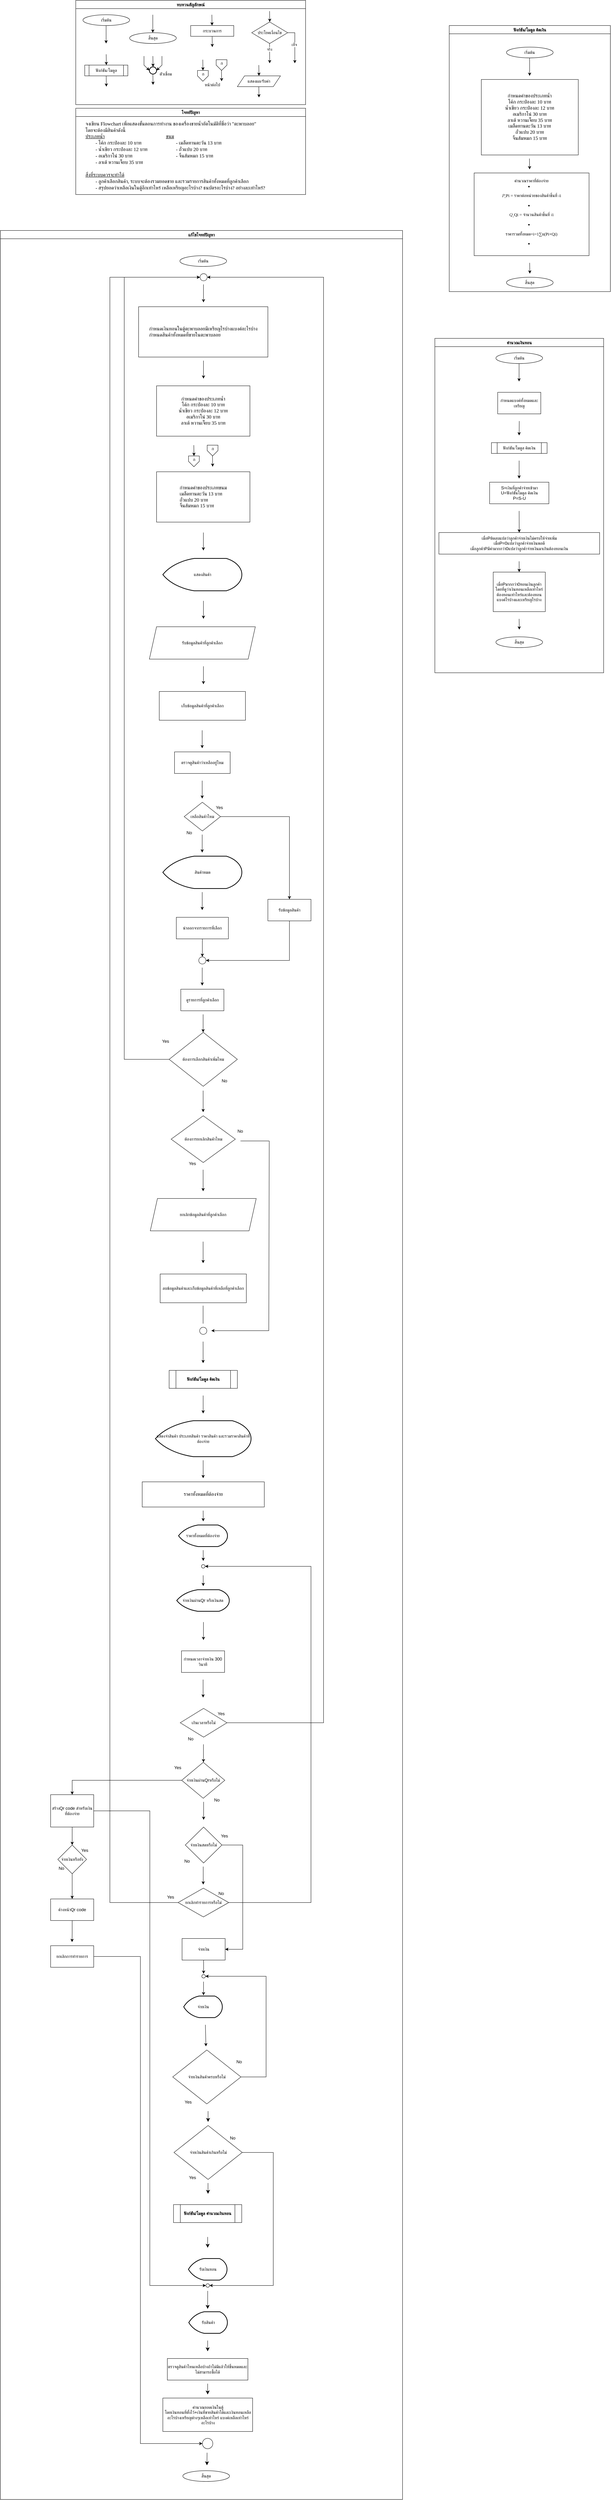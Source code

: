 <mxfile version="28.0.6">
  <diagram name="Page-1" id="DDyqks6Vwt9SApRTxvaA">
    <mxGraphModel dx="3303" dy="865" grid="1" gridSize="10" guides="1" tooltips="1" connect="1" arrows="1" fold="1" page="1" pageScale="1" pageWidth="850" pageHeight="1100" math="0" shadow="0">
      <root>
        <mxCell id="0" />
        <mxCell id="1" parent="0" />
        <mxCell id="RZN7n4XAl9QGE896xT27-1" value="ทบทวนสัญลักษณ์" style="swimlane;fontFamily=Sarabun;fontSource=https%3A%2F%2Ffonts.googleapis.com%2Fcss%3Ffamily%3DSarabun;" parent="1" vertex="1">
          <mxGeometry x="-1420" y="60" width="640" height="290" as="geometry" />
        </mxCell>
        <mxCell id="RZN7n4XAl9QGE896xT27-2" value="&lt;font data-font-src=&quot;https://fonts.googleapis.com/css?family=Sarabun&quot; face=&quot;Sarabun&quot;&gt;เริ่มต้น&lt;/font&gt;" style="ellipse;whiteSpace=wrap;html=1;" parent="RZN7n4XAl9QGE896xT27-1" vertex="1">
          <mxGeometry x="20" y="40" width="130" height="30" as="geometry" />
        </mxCell>
        <mxCell id="RZN7n4XAl9QGE896xT27-3" value="" style="endArrow=classic;html=1;rounded=0;" parent="RZN7n4XAl9QGE896xT27-1" edge="1">
          <mxGeometry width="50" height="50" relative="1" as="geometry">
            <mxPoint x="84.5" y="70" as="sourcePoint" />
            <mxPoint x="84.5" y="120" as="targetPoint" />
          </mxGeometry>
        </mxCell>
        <mxCell id="RZN7n4XAl9QGE896xT27-4" value="&lt;font face=&quot;Sarabun&quot;&gt;สิ้นสุด&lt;/font&gt;" style="ellipse;whiteSpace=wrap;html=1;" parent="RZN7n4XAl9QGE896xT27-1" vertex="1">
          <mxGeometry x="150" y="90" width="130" height="30" as="geometry" />
        </mxCell>
        <mxCell id="RZN7n4XAl9QGE896xT27-5" value="" style="endArrow=classic;html=1;rounded=0;" parent="RZN7n4XAl9QGE896xT27-1" edge="1">
          <mxGeometry width="50" height="50" relative="1" as="geometry">
            <mxPoint x="214.5" y="40" as="sourcePoint" />
            <mxPoint x="214.5" y="90" as="targetPoint" />
          </mxGeometry>
        </mxCell>
        <mxCell id="RZN7n4XAl9QGE896xT27-6" value="กระบวนการ" style="rounded=0;whiteSpace=wrap;html=1;fontFamily=Sarabun;fontSource=https%3A%2F%2Ffonts.googleapis.com%2Fcss%3Ffamily%3DSarabun;" parent="RZN7n4XAl9QGE896xT27-1" vertex="1">
          <mxGeometry x="320" y="70" width="120" height="30" as="geometry" />
        </mxCell>
        <mxCell id="RZN7n4XAl9QGE896xT27-7" value="" style="endArrow=classic;html=1;rounded=0;" parent="RZN7n4XAl9QGE896xT27-1" edge="1">
          <mxGeometry width="50" height="50" relative="1" as="geometry">
            <mxPoint x="379" y="40" as="sourcePoint" />
            <mxPoint x="379.5" y="70" as="targetPoint" />
          </mxGeometry>
        </mxCell>
        <mxCell id="RZN7n4XAl9QGE896xT27-8" value="" style="endArrow=classic;html=1;rounded=0;" parent="RZN7n4XAl9QGE896xT27-1" edge="1">
          <mxGeometry width="50" height="50" relative="1" as="geometry">
            <mxPoint x="379.75" y="100" as="sourcePoint" />
            <mxPoint x="380.25" y="130" as="targetPoint" />
          </mxGeometry>
        </mxCell>
        <mxCell id="RZN7n4XAl9QGE896xT27-9" value="ประโยคเงื่อนไข" style="rhombus;whiteSpace=wrap;html=1;fontFamily=Sarabun;fontSource=https%3A%2F%2Ffonts.googleapis.com%2Fcss%3Ffamily%3DSarabun;" parent="RZN7n4XAl9QGE896xT27-1" vertex="1">
          <mxGeometry x="490" y="60" width="100" height="60" as="geometry" />
        </mxCell>
        <mxCell id="RZN7n4XAl9QGE896xT27-10" value="" style="endArrow=classic;html=1;rounded=0;" parent="RZN7n4XAl9QGE896xT27-1" edge="1">
          <mxGeometry width="50" height="50" relative="1" as="geometry">
            <mxPoint x="539.71" y="30" as="sourcePoint" />
            <mxPoint x="540.21" y="60" as="targetPoint" />
          </mxGeometry>
        </mxCell>
        <mxCell id="RZN7n4XAl9QGE896xT27-11" value="" style="endArrow=classic;html=1;rounded=0;" parent="RZN7n4XAl9QGE896xT27-1" edge="1">
          <mxGeometry width="50" height="50" relative="1" as="geometry">
            <mxPoint x="539.71" y="120" as="sourcePoint" />
            <mxPoint x="540" y="175" as="targetPoint" />
          </mxGeometry>
        </mxCell>
        <mxCell id="RZN7n4XAl9QGE896xT27-12" value="จริง" style="edgeLabel;html=1;align=center;verticalAlign=middle;resizable=0;points=[];fontFamily=Sarabun;fontSource=https%3A%2F%2Ffonts.googleapis.com%2Fcss%3Ffamily%3DSarabun;" parent="RZN7n4XAl9QGE896xT27-11" vertex="1" connectable="0">
          <mxGeometry x="-0.414" y="-1" relative="1" as="geometry">
            <mxPoint as="offset" />
          </mxGeometry>
        </mxCell>
        <mxCell id="RZN7n4XAl9QGE896xT27-13" value="" style="endArrow=classic;html=1;rounded=0;exitX=1;exitY=0.5;exitDx=0;exitDy=0;" parent="RZN7n4XAl9QGE896xT27-1" source="RZN7n4XAl9QGE896xT27-9" edge="1">
          <mxGeometry width="50" height="50" relative="1" as="geometry">
            <mxPoint x="620" y="95" as="sourcePoint" />
            <mxPoint x="610" y="175" as="targetPoint" />
            <Array as="points">
              <mxPoint x="610" y="90" />
            </Array>
          </mxGeometry>
        </mxCell>
        <mxCell id="RZN7n4XAl9QGE896xT27-14" value="&lt;font data-font-src=&quot;https://fonts.googleapis.com/css?family=Sarabun&quot; face=&quot;Sarabun&quot;&gt;เท็จ&lt;/font&gt;" style="edgeLabel;html=1;align=center;verticalAlign=middle;resizable=0;points=[];" parent="RZN7n4XAl9QGE896xT27-13" vertex="1" connectable="0">
          <mxGeometry x="-0.002" y="-2" relative="1" as="geometry">
            <mxPoint as="offset" />
          </mxGeometry>
        </mxCell>
        <mxCell id="RZN7n4XAl9QGE896xT27-15" value="&lt;font data-font-src=&quot;https://fonts.googleapis.com/css?family=Sarabun&quot; face=&quot;Sarabun&quot;&gt;ฟังก์ชัน/โมดูล&lt;/font&gt;" style="shape=process;whiteSpace=wrap;html=1;backgroundOutline=1;" parent="RZN7n4XAl9QGE896xT27-1" vertex="1">
          <mxGeometry x="25" y="180" width="120" height="30" as="geometry" />
        </mxCell>
        <mxCell id="RZN7n4XAl9QGE896xT27-16" value="" style="endArrow=classic;html=1;rounded=0;" parent="RZN7n4XAl9QGE896xT27-1" edge="1">
          <mxGeometry width="50" height="50" relative="1" as="geometry">
            <mxPoint x="84.71" y="150" as="sourcePoint" />
            <mxPoint x="85.21" y="180" as="targetPoint" />
          </mxGeometry>
        </mxCell>
        <mxCell id="RZN7n4XAl9QGE896xT27-17" value="" style="endArrow=classic;html=1;rounded=0;" parent="RZN7n4XAl9QGE896xT27-1" edge="1">
          <mxGeometry width="50" height="50" relative="1" as="geometry">
            <mxPoint x="84.71" y="210" as="sourcePoint" />
            <mxPoint x="85.21" y="240" as="targetPoint" />
          </mxGeometry>
        </mxCell>
        <mxCell id="RZN7n4XAl9QGE896xT27-18" value="" style="strokeWidth=2;html=1;shape=mxgraph.flowchart.start_2;whiteSpace=wrap;" parent="RZN7n4XAl9QGE896xT27-1" vertex="1">
          <mxGeometry x="205" y="185" width="20" height="20" as="geometry" />
        </mxCell>
        <mxCell id="RZN7n4XAl9QGE896xT27-19" value="" style="endArrow=classic;html=1;rounded=0;" parent="RZN7n4XAl9QGE896xT27-1" edge="1">
          <mxGeometry width="50" height="50" relative="1" as="geometry">
            <mxPoint x="214.71" y="155" as="sourcePoint" />
            <mxPoint x="215.21" y="185" as="targetPoint" />
          </mxGeometry>
        </mxCell>
        <mxCell id="RZN7n4XAl9QGE896xT27-20" value="" style="endArrow=classic;html=1;rounded=0;entryX=0;entryY=0.5;entryDx=0;entryDy=0;entryPerimeter=0;" parent="RZN7n4XAl9QGE896xT27-1" target="RZN7n4XAl9QGE896xT27-18" edge="1">
          <mxGeometry width="50" height="50" relative="1" as="geometry">
            <mxPoint x="190.0" y="155" as="sourcePoint" />
            <mxPoint x="190.5" y="185" as="targetPoint" />
            <Array as="points">
              <mxPoint x="190" y="180" />
            </Array>
          </mxGeometry>
        </mxCell>
        <mxCell id="RZN7n4XAl9QGE896xT27-21" value="" style="endArrow=classic;html=1;rounded=0;entryX=1;entryY=0.5;entryDx=0;entryDy=0;entryPerimeter=0;" parent="RZN7n4XAl9QGE896xT27-1" target="RZN7n4XAl9QGE896xT27-18" edge="1">
          <mxGeometry width="50" height="50" relative="1" as="geometry">
            <mxPoint x="240.0" y="155" as="sourcePoint" />
            <mxPoint x="240.5" y="185" as="targetPoint" />
            <Array as="points">
              <mxPoint x="240" y="180" />
            </Array>
          </mxGeometry>
        </mxCell>
        <mxCell id="RZN7n4XAl9QGE896xT27-22" value="" style="endArrow=classic;html=1;rounded=0;" parent="RZN7n4XAl9QGE896xT27-1" edge="1">
          <mxGeometry width="50" height="50" relative="1" as="geometry">
            <mxPoint x="214.71" y="205" as="sourcePoint" />
            <mxPoint x="215.21" y="235" as="targetPoint" />
          </mxGeometry>
        </mxCell>
        <mxCell id="RZN7n4XAl9QGE896xT27-23" value="&lt;font data-font-src=&quot;https://fonts.googleapis.com/css?family=Sarabun&quot; face=&quot;Sarabun&quot;&gt;ตัวเชื่อม&lt;/font&gt;" style="text;html=1;align=center;verticalAlign=middle;resizable=0;points=[];autosize=1;strokeColor=none;fillColor=none;" parent="RZN7n4XAl9QGE896xT27-1" vertex="1">
          <mxGeometry x="220" y="190" width="60" height="30" as="geometry" />
        </mxCell>
        <mxCell id="RZN7n4XAl9QGE896xT27-24" value="" style="endArrow=classic;html=1;rounded=0;" parent="RZN7n4XAl9QGE896xT27-1" edge="1">
          <mxGeometry width="50" height="50" relative="1" as="geometry">
            <mxPoint x="353.71" y="165" as="sourcePoint" />
            <mxPoint x="354.21" y="195" as="targetPoint" />
          </mxGeometry>
        </mxCell>
        <mxCell id="RZN7n4XAl9QGE896xT27-25" value="" style="verticalLabelPosition=bottom;verticalAlign=top;html=1;shape=offPageConnector;rounded=0;size=0.5;" parent="RZN7n4XAl9QGE896xT27-1" vertex="1">
          <mxGeometry x="339" y="195" width="30" height="30" as="geometry" />
        </mxCell>
        <mxCell id="RZN7n4XAl9QGE896xT27-26" value="" style="endArrow=classic;html=1;rounded=0;" parent="RZN7n4XAl9QGE896xT27-1" edge="1">
          <mxGeometry width="50" height="50" relative="1" as="geometry">
            <mxPoint x="405.71" y="195" as="sourcePoint" />
            <mxPoint x="406.21" y="225" as="targetPoint" />
          </mxGeometry>
        </mxCell>
        <mxCell id="RZN7n4XAl9QGE896xT27-27" value="" style="verticalLabelPosition=bottom;verticalAlign=top;html=1;shape=offPageConnector;rounded=0;size=0.5;" parent="RZN7n4XAl9QGE896xT27-1" vertex="1">
          <mxGeometry x="391" y="165" width="30" height="30" as="geometry" />
        </mxCell>
        <mxCell id="RZN7n4XAl9QGE896xT27-28" value="หน้าต่อไป" style="text;html=1;align=center;verticalAlign=middle;resizable=0;points=[];autosize=1;strokeColor=none;fillColor=none;fontFamily=Sarabun;fontSource=https%3A%2F%2Ffonts.googleapis.com%2Fcss%3Ffamily%3DSarabun;" parent="RZN7n4XAl9QGE896xT27-1" vertex="1">
          <mxGeometry x="345" y="220" width="70" height="30" as="geometry" />
        </mxCell>
        <mxCell id="RZN7n4XAl9QGE896xT27-29" value="ก" style="text;html=1;align=center;verticalAlign=middle;resizable=0;points=[];autosize=1;strokeColor=none;fillColor=none;fontFamily=Sarabun;fontSource=https%3A%2F%2Ffonts.googleapis.com%2Fcss%3Ffamily%3DSarabun;" parent="RZN7n4XAl9QGE896xT27-1" vertex="1">
          <mxGeometry x="339" y="190" width="30" height="30" as="geometry" />
        </mxCell>
        <mxCell id="RZN7n4XAl9QGE896xT27-30" value="ก" style="text;html=1;align=center;verticalAlign=middle;resizable=0;points=[];autosize=1;strokeColor=none;fillColor=none;fontFamily=Sarabun;fontSource=https%3A%2F%2Ffonts.googleapis.com%2Fcss%3Ffamily%3DSarabun;" parent="RZN7n4XAl9QGE896xT27-1" vertex="1">
          <mxGeometry x="391" y="160" width="30" height="30" as="geometry" />
        </mxCell>
        <mxCell id="RZN7n4XAl9QGE896xT27-31" value="แสดงผล/รับค่า" style="shape=parallelogram;perimeter=parallelogramPerimeter;whiteSpace=wrap;html=1;fixedSize=1;fontFamily=Sarabun;fontSource=https%3A%2F%2Ffonts.googleapis.com%2Fcss%3Ffamily%3DSarabun;" parent="RZN7n4XAl9QGE896xT27-1" vertex="1">
          <mxGeometry x="450" y="210" width="120" height="30" as="geometry" />
        </mxCell>
        <mxCell id="RZN7n4XAl9QGE896xT27-32" value="" style="endArrow=classic;html=1;rounded=0;" parent="RZN7n4XAl9QGE896xT27-1" edge="1">
          <mxGeometry width="50" height="50" relative="1" as="geometry">
            <mxPoint x="509.71" y="180" as="sourcePoint" />
            <mxPoint x="510.21" y="210" as="targetPoint" />
          </mxGeometry>
        </mxCell>
        <mxCell id="RZN7n4XAl9QGE896xT27-33" value="" style="endArrow=classic;html=1;rounded=0;" parent="RZN7n4XAl9QGE896xT27-1" edge="1">
          <mxGeometry width="50" height="50" relative="1" as="geometry">
            <mxPoint x="509.71" y="240" as="sourcePoint" />
            <mxPoint x="510.21" y="270" as="targetPoint" />
          </mxGeometry>
        </mxCell>
        <mxCell id="RZN7n4XAl9QGE896xT27-34" value="แก้ไขโจทย์ปัญหา" style="swimlane;fontFamily=Sarabun;fontSource=https%3A%2F%2Ffonts.googleapis.com%2Fcss%3Ffamily%3DSarabun;" parent="1" vertex="1">
          <mxGeometry x="-1630" y="700" width="1120" height="6310" as="geometry" />
        </mxCell>
        <mxCell id="RZN7n4XAl9QGE896xT27-35" value="&lt;font data-font-src=&quot;https://fonts.googleapis.com/css?family=Sarabun&quot; face=&quot;Sarabun&quot;&gt;เริ่มต้น&lt;/font&gt;" style="ellipse;whiteSpace=wrap;html=1;" parent="RZN7n4XAl9QGE896xT27-34" vertex="1">
          <mxGeometry x="500" y="70" width="130" height="30" as="geometry" />
        </mxCell>
        <mxCell id="RZN7n4XAl9QGE896xT27-37" value="&lt;div&gt;&lt;span style=&quot;font-size: 14px; text-align: left; text-wrap-mode: nowrap;&quot;&gt;กำหนดค่าของประเภทน้ำ&lt;/span&gt;&lt;/div&gt;&lt;div&gt;&lt;span style=&quot;font-size: 14px; text-align: left; text-wrap-mode: nowrap;&quot;&gt;โค้ก กระป๋องละ 10 บาท&lt;/span&gt;&lt;/div&gt;&lt;div&gt;&lt;span style=&quot;font-size: 14px; text-align: left; text-wrap-mode: nowrap;&quot;&gt;น้ำเขียว กระป๋องละ 12 บาท&lt;/span&gt;&lt;/div&gt;&lt;div&gt;&lt;span style=&quot;font-size: 14px; text-align: left; text-wrap-mode: nowrap;&quot;&gt;อเมริกาโน่ 30 บาท&lt;/span&gt;&lt;/div&gt;&lt;div&gt;&lt;span style=&quot;font-size: 14px; text-align: left; text-wrap-mode: nowrap;&quot;&gt;ลาเต้ หวานเจี๊ยบ 35 บาท&lt;/span&gt;&lt;/div&gt;" style="rounded=0;whiteSpace=wrap;html=1;fontFamily=Sarabun;fontSource=https%3A%2F%2Ffonts.googleapis.com%2Fcss%3Ffamily%3DSarabun;" parent="RZN7n4XAl9QGE896xT27-34" vertex="1">
          <mxGeometry x="435" y="432" width="260" height="140" as="geometry" />
        </mxCell>
        <mxCell id="RZN7n4XAl9QGE896xT27-38" value="" style="endArrow=classic;html=1;rounded=0;" parent="RZN7n4XAl9QGE896xT27-34" edge="1">
          <mxGeometry width="50" height="50" relative="1" as="geometry">
            <mxPoint x="538.71" y="597" as="sourcePoint" />
            <mxPoint x="539.21" y="627" as="targetPoint" />
          </mxGeometry>
        </mxCell>
        <mxCell id="RZN7n4XAl9QGE896xT27-39" value="" style="verticalLabelPosition=bottom;verticalAlign=top;html=1;shape=offPageConnector;rounded=0;size=0.5;" parent="RZN7n4XAl9QGE896xT27-34" vertex="1">
          <mxGeometry x="524" y="627" width="30" height="30" as="geometry" />
        </mxCell>
        <mxCell id="RZN7n4XAl9QGE896xT27-40" value="" style="endArrow=classic;html=1;rounded=0;" parent="RZN7n4XAl9QGE896xT27-34" edge="1">
          <mxGeometry width="50" height="50" relative="1" as="geometry">
            <mxPoint x="590.71" y="627" as="sourcePoint" />
            <mxPoint x="591.21" y="657" as="targetPoint" />
          </mxGeometry>
        </mxCell>
        <mxCell id="RZN7n4XAl9QGE896xT27-41" value="" style="verticalLabelPosition=bottom;verticalAlign=top;html=1;shape=offPageConnector;rounded=0;size=0.5;" parent="RZN7n4XAl9QGE896xT27-34" vertex="1">
          <mxGeometry x="576" y="597" width="30" height="30" as="geometry" />
        </mxCell>
        <mxCell id="RZN7n4XAl9QGE896xT27-42" value="ก" style="text;html=1;align=center;verticalAlign=middle;resizable=0;points=[];autosize=1;strokeColor=none;fillColor=none;fontFamily=Sarabun;fontSource=https%3A%2F%2Ffonts.googleapis.com%2Fcss%3Ffamily%3DSarabun;" parent="RZN7n4XAl9QGE896xT27-34" vertex="1">
          <mxGeometry x="524" y="622" width="30" height="30" as="geometry" />
        </mxCell>
        <mxCell id="RZN7n4XAl9QGE896xT27-43" value="ก" style="text;html=1;align=center;verticalAlign=middle;resizable=0;points=[];autosize=1;strokeColor=none;fillColor=none;fontFamily=Sarabun;fontSource=https%3A%2F%2Ffonts.googleapis.com%2Fcss%3Ffamily%3DSarabun;" parent="RZN7n4XAl9QGE896xT27-34" vertex="1">
          <mxGeometry x="576" y="592" width="30" height="30" as="geometry" />
        </mxCell>
        <mxCell id="RZN7n4XAl9QGE896xT27-44" value="&lt;div&gt;&lt;span style=&quot;font-size: 14px; text-align: left; text-wrap-mode: nowrap;&quot;&gt;กำหนดค่าของประเภทขนม&lt;/span&gt;&lt;/div&gt;&lt;div style=&quot;text-align: left;&quot;&gt;&lt;span style=&quot;font-size: 14px; text-wrap-mode: nowrap;&quot;&gt;เมล็ดทานตะวัน 13 บาท&lt;/span&gt;&lt;/div&gt;&lt;div style=&quot;text-align: left;&quot;&gt;&lt;span style=&quot;font-size: 14px; text-wrap-mode: nowrap;&quot;&gt;ถั่วแปบ 20 บาท&lt;/span&gt;&lt;/div&gt;&lt;div style=&quot;text-align: left;&quot;&gt;&lt;span style=&quot;font-size: 14px; text-wrap-mode: nowrap;&quot;&gt;จิ้นส้มหมก 15 บาท&lt;/span&gt;&lt;/div&gt;" style="rounded=0;whiteSpace=wrap;html=1;fontFamily=Sarabun;fontSource=https%3A%2F%2Ffonts.googleapis.com%2Fcss%3Ffamily%3DSarabun;" parent="RZN7n4XAl9QGE896xT27-34" vertex="1">
          <mxGeometry x="435" y="671" width="260" height="140" as="geometry" />
        </mxCell>
        <mxCell id="RZN7n4XAl9QGE896xT27-46" value="" style="endArrow=classic;html=1;rounded=0;" parent="RZN7n4XAl9QGE896xT27-34" edge="1">
          <mxGeometry width="50" height="50" relative="1" as="geometry">
            <mxPoint x="565.52" y="1212" as="sourcePoint" />
            <mxPoint x="565.52" y="1262" as="targetPoint" />
          </mxGeometry>
        </mxCell>
        <mxCell id="RZN7n4XAl9QGE896xT27-49" value="รับข้อมูลสินค้าที่ลูกค้าเลือก" style="shape=parallelogram;perimeter=parallelogramPerimeter;whiteSpace=wrap;html=1;fixedSize=1;" parent="RZN7n4XAl9QGE896xT27-34" vertex="1">
          <mxGeometry x="415" y="1102" width="295" height="90" as="geometry" />
        </mxCell>
        <mxCell id="RZN7n4XAl9QGE896xT27-50" value="เก็บข้อมูลสินค้าที่ลูกค้าเลือก" style="rounded=0;whiteSpace=wrap;html=1;" parent="RZN7n4XAl9QGE896xT27-34" vertex="1">
          <mxGeometry x="442.5" y="1282" width="240" height="80" as="geometry" />
        </mxCell>
        <mxCell id="RZN7n4XAl9QGE896xT27-52" value="" style="endArrow=classic;html=1;rounded=0;" parent="RZN7n4XAl9QGE896xT27-34" edge="1">
          <mxGeometry width="50" height="50" relative="1" as="geometry">
            <mxPoint x="562.02" y="1390" as="sourcePoint" />
            <mxPoint x="562.02" y="1440" as="targetPoint" />
          </mxGeometry>
        </mxCell>
        <mxCell id="RZN7n4XAl9QGE896xT27-55" value="แสดงสินค้า" style="strokeWidth=2;html=1;shape=mxgraph.flowchart.display;whiteSpace=wrap;" parent="RZN7n4XAl9QGE896xT27-34" vertex="1">
          <mxGeometry x="452.5" y="912" width="220" height="90" as="geometry" />
        </mxCell>
        <mxCell id="RZN7n4XAl9QGE896xT27-56" value="" style="endArrow=classic;html=1;rounded=0;" parent="RZN7n4XAl9QGE896xT27-34" edge="1">
          <mxGeometry width="50" height="50" relative="1" as="geometry">
            <mxPoint x="565.41" y="840" as="sourcePoint" />
            <mxPoint x="565.41" y="890" as="targetPoint" />
          </mxGeometry>
        </mxCell>
        <mxCell id="RZN7n4XAl9QGE896xT27-59" value="&lt;div style=&quot;text-align: left;&quot;&gt;&lt;span style=&quot;font-size: 14px; text-wrap-mode: nowrap;&quot;&gt;กำหนดเงินทอนในตู้ตะพาบลอยมีเหรียญไรบ้างแบงค์อะไรบ้าง&lt;/span&gt;&lt;/div&gt;&lt;div style=&quot;text-align: left;&quot;&gt;&lt;span style=&quot;font-size: 14px; text-wrap-mode: nowrap;&quot;&gt;กำหนดสินค้าทั้งหมดที่ขายในตะพาบลอย&lt;/span&gt;&lt;/div&gt;" style="rounded=0;whiteSpace=wrap;html=1;fontFamily=Sarabun;fontSource=https%3A%2F%2Ffonts.googleapis.com%2Fcss%3Ffamily%3DSarabun;" parent="RZN7n4XAl9QGE896xT27-34" vertex="1">
          <mxGeometry x="385" y="212" width="360" height="140" as="geometry" />
        </mxCell>
        <mxCell id="RZN7n4XAl9QGE896xT27-60" value="" style="endArrow=classic;html=1;rounded=0;" parent="RZN7n4XAl9QGE896xT27-34" edge="1">
          <mxGeometry width="50" height="50" relative="1" as="geometry">
            <mxPoint x="565.66" y="362" as="sourcePoint" />
            <mxPoint x="565.66" y="412" as="targetPoint" />
          </mxGeometry>
        </mxCell>
        <mxCell id="RZN7n4XAl9QGE896xT27-70" value="" style="ellipse;whiteSpace=wrap;html=1;aspect=fixed;" parent="RZN7n4XAl9QGE896xT27-34" vertex="1">
          <mxGeometry x="556" y="120" width="20" height="20" as="geometry" />
        </mxCell>
        <mxCell id="RZN7n4XAl9QGE896xT27-215" value="" style="endArrow=classic;html=1;rounded=0;" parent="RZN7n4XAl9QGE896xT27-34" edge="1">
          <mxGeometry width="50" height="50" relative="1" as="geometry">
            <mxPoint x="565.66" y="150" as="sourcePoint" />
            <mxPoint x="565.66" y="200" as="targetPoint" />
          </mxGeometry>
        </mxCell>
        <mxCell id="RZN7n4XAl9QGE896xT27-217" value="" style="endArrow=classic;html=1;rounded=0;" parent="RZN7n4XAl9QGE896xT27-34" edge="1">
          <mxGeometry width="50" height="50" relative="1" as="geometry">
            <mxPoint x="565.52" y="1030" as="sourcePoint" />
            <mxPoint x="565.52" y="1080" as="targetPoint" />
          </mxGeometry>
        </mxCell>
        <mxCell id="RZN7n4XAl9QGE896xT27-273" value="ตรวจดูสินค้าว่าเหลืออยู่ไหม" style="rounded=0;whiteSpace=wrap;html=1;" parent="RZN7n4XAl9QGE896xT27-34" vertex="1">
          <mxGeometry x="485" y="1450" width="155" height="60" as="geometry" />
        </mxCell>
        <mxCell id="RZN7n4XAl9QGE896xT27-275" value="เหลือสินค้าไหม" style="rhombus;whiteSpace=wrap;html=1;" parent="RZN7n4XAl9QGE896xT27-34" vertex="1">
          <mxGeometry x="512" y="1590" width="101" height="80" as="geometry" />
        </mxCell>
        <mxCell id="RZN7n4XAl9QGE896xT27-276" value="" style="endArrow=classic;html=1;rounded=0;" parent="RZN7n4XAl9QGE896xT27-34" edge="1">
          <mxGeometry width="50" height="50" relative="1" as="geometry">
            <mxPoint x="562.07" y="1530" as="sourcePoint" />
            <mxPoint x="562.07" y="1580" as="targetPoint" />
          </mxGeometry>
        </mxCell>
        <mxCell id="RZN7n4XAl9QGE896xT27-280" value="" style="endArrow=classic;html=1;rounded=0;" parent="RZN7n4XAl9QGE896xT27-34" edge="1">
          <mxGeometry width="50" height="50" relative="1" as="geometry">
            <mxPoint x="562.07" y="1680" as="sourcePoint" />
            <mxPoint x="562.07" y="1730" as="targetPoint" />
          </mxGeometry>
        </mxCell>
        <mxCell id="RZN7n4XAl9QGE896xT27-281" value="No" style="text;html=1;align=center;verticalAlign=middle;whiteSpace=wrap;rounded=0;" parent="RZN7n4XAl9QGE896xT27-34" vertex="1">
          <mxGeometry x="496" y="1660" width="60" height="30" as="geometry" />
        </mxCell>
        <mxCell id="RZN7n4XAl9QGE896xT27-282" value="" style="endArrow=classic;html=1;rounded=0;" parent="RZN7n4XAl9QGE896xT27-34" edge="1">
          <mxGeometry width="50" height="50" relative="1" as="geometry">
            <mxPoint x="562.14" y="1840" as="sourcePoint" />
            <mxPoint x="562.14" y="1890" as="targetPoint" />
          </mxGeometry>
        </mxCell>
        <mxCell id="RZN7n4XAl9QGE896xT27-283" value="สินค้าหมด" style="strokeWidth=2;html=1;shape=mxgraph.flowchart.display;whiteSpace=wrap;" parent="RZN7n4XAl9QGE896xT27-34" vertex="1">
          <mxGeometry x="452.5" y="1740" width="220" height="90" as="geometry" />
        </mxCell>
        <mxCell id="RZN7n4XAl9QGE896xT27-284" value="นำออกจากรายการที่เลือก" style="rounded=0;whiteSpace=wrap;html=1;" parent="RZN7n4XAl9QGE896xT27-34" vertex="1">
          <mxGeometry x="490" y="1910" width="145" height="60" as="geometry" />
        </mxCell>
        <mxCell id="RZN7n4XAl9QGE896xT27-286" value="ดูรายการที่ลูกค้าเลือก" style="rounded=0;whiteSpace=wrap;html=1;" parent="RZN7n4XAl9QGE896xT27-34" vertex="1">
          <mxGeometry x="502.5" y="2110" width="120" height="60" as="geometry" />
        </mxCell>
        <mxCell id="RZN7n4XAl9QGE896xT27-288" value="Yes" style="text;html=1;align=center;verticalAlign=middle;whiteSpace=wrap;rounded=0;" parent="RZN7n4XAl9QGE896xT27-34" vertex="1">
          <mxGeometry x="580" y="1590" width="60" height="30" as="geometry" />
        </mxCell>
        <mxCell id="RZN7n4XAl9QGE896xT27-294" style="edgeStyle=orthogonalEdgeStyle;rounded=0;orthogonalLoop=1;jettySize=auto;html=1;exitX=0.5;exitY=1;exitDx=0;exitDy=0;entryX=1;entryY=0.5;entryDx=0;entryDy=0;" parent="RZN7n4XAl9QGE896xT27-34" source="RZN7n4XAl9QGE896xT27-290" target="RZN7n4XAl9QGE896xT27-293" edge="1">
          <mxGeometry relative="1" as="geometry" />
        </mxCell>
        <mxCell id="RZN7n4XAl9QGE896xT27-290" value="รับข้อมูลสินค้า" style="rounded=0;whiteSpace=wrap;html=1;" parent="RZN7n4XAl9QGE896xT27-34" vertex="1">
          <mxGeometry x="745" y="1860" width="120" height="60" as="geometry" />
        </mxCell>
        <mxCell id="RZN7n4XAl9QGE896xT27-289" style="edgeStyle=orthogonalEdgeStyle;rounded=0;orthogonalLoop=1;jettySize=auto;html=1;exitX=1;exitY=0.5;exitDx=0;exitDy=0;" parent="RZN7n4XAl9QGE896xT27-34" source="RZN7n4XAl9QGE896xT27-275" target="RZN7n4XAl9QGE896xT27-290" edge="1">
          <mxGeometry relative="1" as="geometry">
            <mxPoint x="805" y="1880" as="targetPoint" />
          </mxGeometry>
        </mxCell>
        <mxCell id="RZN7n4XAl9QGE896xT27-293" value="" style="ellipse;whiteSpace=wrap;html=1;aspect=fixed;" parent="RZN7n4XAl9QGE896xT27-34" vertex="1">
          <mxGeometry x="552.5" y="2020" width="20" height="20" as="geometry" />
        </mxCell>
        <mxCell id="RZN7n4XAl9QGE896xT27-295" value="" style="endArrow=classic;html=1;rounded=0;" parent="RZN7n4XAl9QGE896xT27-34" edge="1">
          <mxGeometry width="50" height="50" relative="1" as="geometry">
            <mxPoint x="562.14" y="2050" as="sourcePoint" />
            <mxPoint x="562.14" y="2100" as="targetPoint" />
          </mxGeometry>
        </mxCell>
        <mxCell id="RZN7n4XAl9QGE896xT27-202" value="" style="endArrow=classic;html=1;rounded=0;" parent="RZN7n4XAl9QGE896xT27-34" edge="1">
          <mxGeometry width="50" height="50" relative="1" as="geometry">
            <mxPoint x="564.69" y="2392" as="sourcePoint" />
            <mxPoint x="564.75" y="2452" as="targetPoint" />
          </mxGeometry>
        </mxCell>
        <mxCell id="RZN7n4XAl9QGE896xT27-205" value="" style="endArrow=classic;html=1;rounded=0;" parent="RZN7n4XAl9QGE896xT27-34" edge="1">
          <mxGeometry width="50" height="50" relative="1" as="geometry">
            <mxPoint x="564.63" y="2612" as="sourcePoint" />
            <mxPoint x="564.69" y="2672" as="targetPoint" />
          </mxGeometry>
        </mxCell>
        <mxCell id="RZN7n4XAl9QGE896xT27-214" value="" style="endArrow=classic;html=1;rounded=0;" parent="RZN7n4XAl9QGE896xT27-34" edge="1">
          <mxGeometry width="50" height="50" relative="1" as="geometry">
            <mxPoint x="564.59" y="2812" as="sourcePoint" />
            <mxPoint x="564.65" y="2872" as="targetPoint" />
          </mxGeometry>
        </mxCell>
        <mxCell id="RZN7n4XAl9QGE896xT27-210" value="" style="endArrow=none;html=1;rounded=0;" parent="RZN7n4XAl9QGE896xT27-34" edge="1">
          <mxGeometry width="50" height="50" relative="1" as="geometry">
            <mxPoint x="668.75" y="2532" as="sourcePoint" />
            <mxPoint x="748.75" y="2532" as="targetPoint" />
          </mxGeometry>
        </mxCell>
        <mxCell id="RZN7n4XAl9QGE896xT27-211" value="" style="endArrow=none;html=1;rounded=0;" parent="RZN7n4XAl9QGE896xT27-34" edge="1">
          <mxGeometry width="50" height="50" relative="1" as="geometry">
            <mxPoint x="747.5" y="3060" as="sourcePoint" />
            <mxPoint x="748.75" y="2532" as="targetPoint" />
          </mxGeometry>
        </mxCell>
        <mxCell id="RZN7n4XAl9QGE896xT27-218" value="" style="endArrow=classic;html=1;rounded=0;" parent="RZN7n4XAl9QGE896xT27-34" edge="1">
          <mxGeometry width="50" height="50" relative="1" as="geometry">
            <mxPoint x="564.57" y="3090" as="sourcePoint" />
            <mxPoint x="564.63" y="3150" as="targetPoint" />
          </mxGeometry>
        </mxCell>
        <mxCell id="RZN7n4XAl9QGE896xT27-220" value="" style="endArrow=classic;html=1;rounded=0;" parent="RZN7n4XAl9QGE896xT27-34" edge="1">
          <mxGeometry width="50" height="50" relative="1" as="geometry">
            <mxPoint x="747.5" y="3059.58" as="sourcePoint" />
            <mxPoint x="587.5" y="3059.58" as="targetPoint" />
          </mxGeometry>
        </mxCell>
        <mxCell id="RZN7n4XAl9QGE896xT27-221" value="" style="endArrow=none;html=1;rounded=0;" parent="RZN7n4XAl9QGE896xT27-34" edge="1">
          <mxGeometry width="50" height="50" relative="1" as="geometry">
            <mxPoint x="564.58" y="3040" as="sourcePoint" />
            <mxPoint x="564.58" y="2990" as="targetPoint" />
          </mxGeometry>
        </mxCell>
        <mxCell id="RZN7n4XAl9QGE896xT27-57" value="" style="endArrow=classic;html=1;rounded=0;" parent="RZN7n4XAl9QGE896xT27-34" edge="1">
          <mxGeometry width="50" height="50" relative="1" as="geometry">
            <mxPoint x="564.75" y="3240" as="sourcePoint" />
            <mxPoint x="564.75" y="3290" as="targetPoint" />
          </mxGeometry>
        </mxCell>
        <mxCell id="RZN7n4XAl9QGE896xT27-61" value="" style="endArrow=classic;html=1;rounded=0;" parent="RZN7n4XAl9QGE896xT27-34" edge="1">
          <mxGeometry width="50" height="50" relative="1" as="geometry">
            <mxPoint x="564.75" y="3420" as="sourcePoint" />
            <mxPoint x="564.75" y="3470" as="targetPoint" />
          </mxGeometry>
        </mxCell>
        <mxCell id="RZN7n4XAl9QGE896xT27-76" value="" style="endArrow=classic;html=1;rounded=0;" parent="RZN7n4XAl9QGE896xT27-34" edge="1">
          <mxGeometry width="50" height="50" relative="1" as="geometry">
            <mxPoint x="564.76" y="3560" as="sourcePoint" />
            <mxPoint x="564.96" y="3590" as="targetPoint" />
          </mxGeometry>
        </mxCell>
        <mxCell id="RZN7n4XAl9QGE896xT27-299" style="edgeStyle=orthogonalEdgeStyle;rounded=0;orthogonalLoop=1;jettySize=auto;html=1;exitX=0;exitY=0.5;exitDx=0;exitDy=0;entryX=0;entryY=0.5;entryDx=0;entryDy=0;" parent="RZN7n4XAl9QGE896xT27-34" source="RZN7n4XAl9QGE896xT27-51" target="RZN7n4XAl9QGE896xT27-70" edge="1">
          <mxGeometry relative="1" as="geometry">
            <Array as="points">
              <mxPoint x="345" y="2305" />
              <mxPoint x="345" y="130" />
            </Array>
          </mxGeometry>
        </mxCell>
        <mxCell id="RZN7n4XAl9QGE896xT27-51" value="ต้องการเลือกสินค้าเพิ่มไหม" style="rhombus;whiteSpace=wrap;html=1;" parent="RZN7n4XAl9QGE896xT27-34" vertex="1">
          <mxGeometry x="469.99" y="2230" width="190" height="150" as="geometry" />
        </mxCell>
        <mxCell id="RZN7n4XAl9QGE896xT27-203" value="ต้องการยกเลิกสินค้าไหม" style="rhombus;whiteSpace=wrap;html=1;" parent="RZN7n4XAl9QGE896xT27-34" vertex="1">
          <mxGeometry x="475.62" y="2462" width="178.75" height="130" as="geometry" />
        </mxCell>
        <mxCell id="RZN7n4XAl9QGE896xT27-212" value="ยกเลิกข้อมูลสินค้าที่ลูกค้าเลือก" style="shape=parallelogram;perimeter=parallelogramPerimeter;whiteSpace=wrap;html=1;fixedSize=1;" parent="RZN7n4XAl9QGE896xT27-34" vertex="1">
          <mxGeometry x="417.49" y="2692" width="295" height="90" as="geometry" />
        </mxCell>
        <mxCell id="RZN7n4XAl9QGE896xT27-213" value="ลบข้อมูลสินค้าและเก็บข้อมูลสินค้าที่เหลือที่ลูกค้าเลือก" style="rounded=0;whiteSpace=wrap;html=1;" parent="RZN7n4XAl9QGE896xT27-34" vertex="1">
          <mxGeometry x="444.99" y="2902" width="240" height="80" as="geometry" />
        </mxCell>
        <mxCell id="RZN7n4XAl9QGE896xT27-219" value="" style="ellipse;whiteSpace=wrap;html=1;aspect=fixed;" parent="RZN7n4XAl9QGE896xT27-34" vertex="1">
          <mxGeometry x="555" y="3050" width="20" height="20" as="geometry" />
        </mxCell>
        <mxCell id="RZN7n4XAl9QGE896xT27-222" value="Yes" style="text;strokeColor=none;fillColor=none;align=left;verticalAlign=middle;spacingLeft=4;spacingRight=4;overflow=hidden;points=[[0,0.5],[1,0.5]];portConstraint=eastwest;rotatable=0;whiteSpace=wrap;html=1;" parent="RZN7n4XAl9QGE896xT27-34" vertex="1">
          <mxGeometry x="519.37" y="2580" width="80" height="30" as="geometry" />
        </mxCell>
        <mxCell id="RZN7n4XAl9QGE896xT27-223" value="No" style="text;html=1;align=center;verticalAlign=middle;whiteSpace=wrap;rounded=0;" parent="RZN7n4XAl9QGE896xT27-34" vertex="1">
          <mxGeometry x="637.5" y="2490" width="60" height="30" as="geometry" />
        </mxCell>
        <mxCell id="RZN7n4XAl9QGE896xT27-224" value="Yes" style="text;html=1;align=center;verticalAlign=middle;whiteSpace=wrap;rounded=0;" parent="RZN7n4XAl9QGE896xT27-34" vertex="1">
          <mxGeometry x="430.0" y="2240" width="60" height="30" as="geometry" />
        </mxCell>
        <mxCell id="RZN7n4XAl9QGE896xT27-225" value="No" style="text;html=1;align=center;verticalAlign=middle;whiteSpace=wrap;rounded=0;" parent="RZN7n4XAl9QGE896xT27-34" vertex="1">
          <mxGeometry x="594.37" y="2350" width="60" height="30" as="geometry" />
        </mxCell>
        <mxCell id="RZN7n4XAl9QGE896xT27-47" value="&lt;span style=&quot;font-weight: 700; text-wrap-mode: nowrap;&quot;&gt;ฟังก์ชัน/โมดูล คิดเงิน&lt;/span&gt;" style="shape=process;whiteSpace=wrap;html=1;backgroundOutline=1;" parent="RZN7n4XAl9QGE896xT27-34" vertex="1">
          <mxGeometry x="470" y="3170" width="190" height="50" as="geometry" />
        </mxCell>
        <mxCell id="RZN7n4XAl9QGE896xT27-58" value="แสดงจำสินค้า ประเภทสินค้า ราคาสินค้า และรวมราคาสินค้าที่ต้องจ่าย" style="strokeWidth=2;html=1;shape=mxgraph.flowchart.display;whiteSpace=wrap;" parent="RZN7n4XAl9QGE896xT27-34" vertex="1">
          <mxGeometry x="431.87" y="3310" width="266.25" height="100" as="geometry" />
        </mxCell>
        <mxCell id="RZN7n4XAl9QGE896xT27-62" value="&lt;div style=&quot;text-align: left;&quot;&gt;&lt;span style=&quot;font-size: 14px; text-wrap-mode: nowrap;&quot;&gt;ราคาทั้งหมดที่ต้องจ่าย&lt;/span&gt;&lt;/div&gt;" style="rounded=0;whiteSpace=wrap;html=1;fontFamily=Sarabun;fontSource=https%3A%2F%2Ffonts.googleapis.com%2Fcss%3Ffamily%3DSarabun;" parent="RZN7n4XAl9QGE896xT27-34" vertex="1">
          <mxGeometry x="395.0" y="3480" width="340" height="70" as="geometry" />
        </mxCell>
        <mxCell id="RZN7n4XAl9QGE896xT27-68" value="ราคาทั้งหมดที่ต้องจ่าย" style="strokeWidth=2;html=1;shape=mxgraph.flowchart.display;whiteSpace=wrap;" parent="RZN7n4XAl9QGE896xT27-34" vertex="1">
          <mxGeometry x="496.24" y="3600" width="136.26" height="60" as="geometry" />
        </mxCell>
        <mxCell id="RZN7n4XAl9QGE896xT27-296" value="" style="endArrow=classic;html=1;rounded=0;" parent="RZN7n4XAl9QGE896xT27-34" edge="1">
          <mxGeometry width="50" height="50" relative="1" as="geometry">
            <mxPoint x="564.66" y="2180" as="sourcePoint" />
            <mxPoint x="564.66" y="2230" as="targetPoint" />
          </mxGeometry>
        </mxCell>
        <mxCell id="RZN7n4XAl9QGE896xT27-298" value="" style="endArrow=classic;html=1;rounded=0;" parent="RZN7n4XAl9QGE896xT27-34" edge="1">
          <mxGeometry width="50" height="50" relative="1" as="geometry">
            <mxPoint x="562.5" y="1970" as="sourcePoint" />
            <mxPoint x="562.5" y="2020" as="targetPoint" />
          </mxGeometry>
        </mxCell>
        <mxCell id="RZN7n4XAl9QGE896xT27-305" value="จ่ายเงินผ่านQrหรือไม่" style="rhombus;whiteSpace=wrap;html=1;" parent="RZN7n4XAl9QGE896xT27-34" vertex="1">
          <mxGeometry x="505" y="4260" width="120" height="100" as="geometry" />
        </mxCell>
        <mxCell id="RZN7n4XAl9QGE896xT27-307" value="จ่ายเงินผ่านQr หรือเงินสด" style="strokeWidth=2;html=1;shape=mxgraph.flowchart.display;whiteSpace=wrap;" parent="RZN7n4XAl9QGE896xT27-34" vertex="1">
          <mxGeometry x="491.24" y="3780" width="146.25" height="60" as="geometry" />
        </mxCell>
        <mxCell id="RZN7n4XAl9QGE896xT27-350" style="edgeStyle=orthogonalEdgeStyle;rounded=0;orthogonalLoop=1;jettySize=auto;html=1;exitX=1;exitY=0.5;exitDx=0;exitDy=0;entryX=1;entryY=0.5;entryDx=0;entryDy=0;" parent="RZN7n4XAl9QGE896xT27-34" source="RZN7n4XAl9QGE896xT27-308" target="RZN7n4XAl9QGE896xT27-347" edge="1">
          <mxGeometry relative="1" as="geometry">
            <Array as="points">
              <mxPoint x="675" y="4490" />
              <mxPoint x="675" y="4780" />
            </Array>
          </mxGeometry>
        </mxCell>
        <mxCell id="RZN7n4XAl9QGE896xT27-308" value="จ่ายเงินสดหรือไม่" style="rhombus;whiteSpace=wrap;html=1;" parent="RZN7n4XAl9QGE896xT27-34" vertex="1">
          <mxGeometry x="515" y="4440" width="102" height="100" as="geometry" />
        </mxCell>
        <mxCell id="RZN7n4XAl9QGE896xT27-309" value="" style="endArrow=classic;html=1;rounded=0;" parent="RZN7n4XAl9QGE896xT27-34" edge="1">
          <mxGeometry width="50" height="50" relative="1" as="geometry">
            <mxPoint x="565.58" y="3870" as="sourcePoint" />
            <mxPoint x="565.58" y="3920" as="targetPoint" />
          </mxGeometry>
        </mxCell>
        <mxCell id="RZN7n4XAl9QGE896xT27-310" value="" style="endArrow=classic;html=1;rounded=0;" parent="RZN7n4XAl9QGE896xT27-34" edge="1">
          <mxGeometry width="50" height="50" relative="1" as="geometry">
            <mxPoint x="566.03" y="4370" as="sourcePoint" />
            <mxPoint x="566.03" y="4420" as="targetPoint" />
          </mxGeometry>
        </mxCell>
        <mxCell id="RZN7n4XAl9QGE896xT27-311" value="No" style="text;html=1;align=center;verticalAlign=middle;whiteSpace=wrap;rounded=0;" parent="RZN7n4XAl9QGE896xT27-34" vertex="1">
          <mxGeometry x="572.5" y="4350" width="60" height="30" as="geometry" />
        </mxCell>
        <mxCell id="RZN7n4XAl9QGE896xT27-312" value="No" style="text;html=1;align=center;verticalAlign=middle;whiteSpace=wrap;rounded=0;" parent="RZN7n4XAl9QGE896xT27-34" vertex="1">
          <mxGeometry x="490" y="4520" width="60" height="30" as="geometry" />
        </mxCell>
        <mxCell id="RZN7n4XAl9QGE896xT27-314" value="" style="ellipse;whiteSpace=wrap;html=1;aspect=fixed;" parent="RZN7n4XAl9QGE896xT27-34" vertex="1">
          <mxGeometry x="560" y="3710" width="10" height="10" as="geometry" />
        </mxCell>
        <mxCell id="RZN7n4XAl9QGE896xT27-316" value="" style="endArrow=classic;html=1;rounded=0;" parent="RZN7n4XAl9QGE896xT27-34" edge="1">
          <mxGeometry width="50" height="50" relative="1" as="geometry">
            <mxPoint x="564.81" y="3670" as="sourcePoint" />
            <mxPoint x="565.01" y="3700" as="targetPoint" />
          </mxGeometry>
        </mxCell>
        <mxCell id="RZN7n4XAl9QGE896xT27-317" value="" style="endArrow=classic;html=1;rounded=0;" parent="RZN7n4XAl9QGE896xT27-34" edge="1">
          <mxGeometry width="50" height="50" relative="1" as="geometry">
            <mxPoint x="564.8" y="3740" as="sourcePoint" />
            <mxPoint x="565" y="3770" as="targetPoint" />
          </mxGeometry>
        </mxCell>
        <mxCell id="RZN7n4XAl9QGE896xT27-320" value="Yes" style="text;html=1;align=center;verticalAlign=middle;whiteSpace=wrap;rounded=0;" parent="RZN7n4XAl9QGE896xT27-34" vertex="1">
          <mxGeometry x="464" y="4260" width="60" height="30" as="geometry" />
        </mxCell>
        <mxCell id="RZN7n4XAl9QGE896xT27-322" value="กำหนดเวลาจ่ายเงิน 300 วินาที" style="rounded=0;whiteSpace=wrap;html=1;" parent="RZN7n4XAl9QGE896xT27-34" vertex="1">
          <mxGeometry x="504.37" y="3950" width="120" height="60" as="geometry" />
        </mxCell>
        <mxCell id="RZN7n4XAl9QGE896xT27-327" style="edgeStyle=orthogonalEdgeStyle;rounded=0;orthogonalLoop=1;jettySize=auto;html=1;exitX=1;exitY=0.5;exitDx=0;exitDy=0;entryX=1;entryY=0.5;entryDx=0;entryDy=0;" parent="RZN7n4XAl9QGE896xT27-34" source="RZN7n4XAl9QGE896xT27-323" target="RZN7n4XAl9QGE896xT27-70" edge="1">
          <mxGeometry relative="1" as="geometry">
            <Array as="points">
              <mxPoint x="900" y="4150" />
              <mxPoint x="900" y="130" />
            </Array>
          </mxGeometry>
        </mxCell>
        <mxCell id="RZN7n4XAl9QGE896xT27-323" value="เกินเวลาหรือไม่" style="rhombus;whiteSpace=wrap;html=1;" parent="RZN7n4XAl9QGE896xT27-34" vertex="1">
          <mxGeometry x="501" y="4110" width="130" height="80" as="geometry" />
        </mxCell>
        <mxCell id="RZN7n4XAl9QGE896xT27-324" value="" style="endArrow=classic;html=1;rounded=0;" parent="RZN7n4XAl9QGE896xT27-34" edge="1">
          <mxGeometry width="50" height="50" relative="1" as="geometry">
            <mxPoint x="564.58" y="4030" as="sourcePoint" />
            <mxPoint x="564.58" y="4080" as="targetPoint" />
          </mxGeometry>
        </mxCell>
        <mxCell id="RZN7n4XAl9QGE896xT27-325" value="No" style="text;html=1;align=center;verticalAlign=middle;whiteSpace=wrap;rounded=0;" parent="RZN7n4XAl9QGE896xT27-34" vertex="1">
          <mxGeometry x="500" y="4180" width="60" height="30" as="geometry" />
        </mxCell>
        <mxCell id="RZN7n4XAl9QGE896xT27-326" value="" style="endArrow=classic;html=1;rounded=0;" parent="RZN7n4XAl9QGE896xT27-34" edge="1">
          <mxGeometry width="50" height="50" relative="1" as="geometry">
            <mxPoint x="565.58" y="4210" as="sourcePoint" />
            <mxPoint x="565.58" y="4260" as="targetPoint" />
          </mxGeometry>
        </mxCell>
        <mxCell id="RZN7n4XAl9QGE896xT27-328" value="Yes" style="text;html=1;align=center;verticalAlign=middle;whiteSpace=wrap;rounded=0;" parent="RZN7n4XAl9QGE896xT27-34" vertex="1">
          <mxGeometry x="585" y="4110" width="60" height="30" as="geometry" />
        </mxCell>
        <mxCell id="RZN7n4XAl9QGE896xT27-331" style="edgeStyle=orthogonalEdgeStyle;rounded=0;orthogonalLoop=1;jettySize=auto;html=1;entryX=0;entryY=0.5;entryDx=0;entryDy=0;" parent="RZN7n4XAl9QGE896xT27-34" source="RZN7n4XAl9QGE896xT27-330" target="RZN7n4XAl9QGE896xT27-70" edge="1">
          <mxGeometry relative="1" as="geometry">
            <Array as="points">
              <mxPoint x="305" y="4650" />
              <mxPoint x="305" y="130" />
            </Array>
          </mxGeometry>
        </mxCell>
        <mxCell id="RZN7n4XAl9QGE896xT27-334" style="edgeStyle=orthogonalEdgeStyle;rounded=0;orthogonalLoop=1;jettySize=auto;html=1;entryX=1;entryY=0.5;entryDx=0;entryDy=0;" parent="RZN7n4XAl9QGE896xT27-34" source="RZN7n4XAl9QGE896xT27-330" target="RZN7n4XAl9QGE896xT27-314" edge="1">
          <mxGeometry relative="1" as="geometry">
            <Array as="points">
              <mxPoint x="865" y="4650" />
              <mxPoint x="865" y="3715" />
            </Array>
          </mxGeometry>
        </mxCell>
        <mxCell id="RZN7n4XAl9QGE896xT27-330" value="ยกเลิกทำรายการหรือไม่" style="rhombus;whiteSpace=wrap;html=1;" parent="RZN7n4XAl9QGE896xT27-34" vertex="1">
          <mxGeometry x="495" y="4610" width="140.86" height="80" as="geometry" />
        </mxCell>
        <mxCell id="RZN7n4XAl9QGE896xT27-332" value="Yes" style="text;html=1;align=center;verticalAlign=middle;whiteSpace=wrap;rounded=0;" parent="RZN7n4XAl9QGE896xT27-34" vertex="1">
          <mxGeometry x="444.37" y="4620" width="60" height="30" as="geometry" />
        </mxCell>
        <mxCell id="RZN7n4XAl9QGE896xT27-333" value="No" style="text;html=1;align=center;verticalAlign=middle;whiteSpace=wrap;rounded=0;" parent="RZN7n4XAl9QGE896xT27-34" vertex="1">
          <mxGeometry x="585" y="4610" width="60" height="30" as="geometry" />
        </mxCell>
        <mxCell id="RZN7n4XAl9QGE896xT27-335" value="Yes" style="text;html=1;align=center;verticalAlign=middle;whiteSpace=wrap;rounded=0;" parent="RZN7n4XAl9QGE896xT27-34" vertex="1">
          <mxGeometry x="594.37" y="4450" width="60" height="30" as="geometry" />
        </mxCell>
        <mxCell id="RZN7n4XAl9QGE896xT27-336" value="" style="endArrow=classic;html=1;rounded=0;" parent="RZN7n4XAl9QGE896xT27-34" edge="1">
          <mxGeometry width="50" height="50" relative="1" as="geometry">
            <mxPoint x="564.93" y="4550" as="sourcePoint" />
            <mxPoint x="564.93" y="4600" as="targetPoint" />
          </mxGeometry>
        </mxCell>
        <mxCell id="RZN7n4XAl9QGE896xT27-78" value="" style="endArrow=classic;html=1;rounded=0;fontSize=12;startSize=8;endSize=8;curved=1;" parent="RZN7n4XAl9QGE896xT27-34" edge="1">
          <mxGeometry width="50" height="50" relative="1" as="geometry">
            <mxPoint x="578.41" y="5230" as="sourcePoint" />
            <mxPoint x="578.41" y="5260" as="targetPoint" />
          </mxGeometry>
        </mxCell>
        <mxCell id="RZN7n4XAl9QGE896xT27-83" value="" style="endArrow=classic;html=1;rounded=0;fontSize=12;startSize=8;endSize=8;curved=1;" parent="RZN7n4XAl9QGE896xT27-34" edge="1">
          <mxGeometry width="50" height="50" relative="1" as="geometry">
            <mxPoint x="578.26" y="5430" as="sourcePoint" />
            <mxPoint x="578.26" y="5460" as="targetPoint" />
          </mxGeometry>
        </mxCell>
        <mxCell id="RZN7n4XAl9QGE896xT27-85" value="" style="endArrow=classic;html=1;rounded=0;fontSize=12;startSize=8;endSize=8;curved=1;" parent="RZN7n4XAl9QGE896xT27-34" edge="1">
          <mxGeometry width="50" height="50" relative="1" as="geometry">
            <mxPoint x="577.26" y="5580" as="sourcePoint" />
            <mxPoint x="577.26" y="5610" as="targetPoint" />
          </mxGeometry>
        </mxCell>
        <mxCell id="RZN7n4XAl9QGE896xT27-86" value="" style="endArrow=classic;html=1;rounded=0;fontSize=12;startSize=8;endSize=8;curved=1;" parent="RZN7n4XAl9QGE896xT27-34" edge="1">
          <mxGeometry width="50" height="50" relative="1" as="geometry">
            <mxPoint x="577.37" y="5730" as="sourcePoint" />
            <mxPoint x="577.26" y="5780" as="targetPoint" />
          </mxGeometry>
        </mxCell>
        <mxCell id="RZN7n4XAl9QGE896xT27-89" value="" style="endArrow=classic;html=1;rounded=0;fontSize=12;startSize=8;endSize=8;curved=1;" parent="RZN7n4XAl9QGE896xT27-34" edge="1">
          <mxGeometry width="50" height="50" relative="1" as="geometry">
            <mxPoint x="577.26" y="5868" as="sourcePoint" />
            <mxPoint x="577.26" y="5898" as="targetPoint" />
          </mxGeometry>
        </mxCell>
        <mxCell id="RZN7n4XAl9QGE896xT27-91" value="" style="endArrow=classic;html=1;rounded=0;fontSize=12;startSize=8;endSize=8;curved=1;" parent="RZN7n4XAl9QGE896xT27-34" edge="1">
          <mxGeometry width="50" height="50" relative="1" as="geometry">
            <mxPoint x="577.26" y="5988" as="sourcePoint" />
            <mxPoint x="577.26" y="6018" as="targetPoint" />
          </mxGeometry>
        </mxCell>
        <mxCell id="RZN7n4XAl9QGE896xT27-93" value="" style="endArrow=classic;html=1;rounded=0;fontSize=12;startSize=8;endSize=8;curved=1;" parent="RZN7n4XAl9QGE896xT27-34" edge="1">
          <mxGeometry width="50" height="50" relative="1" as="geometry">
            <mxPoint x="575.63" y="6180" as="sourcePoint" />
            <mxPoint x="575.27" y="6215" as="targetPoint" />
          </mxGeometry>
        </mxCell>
        <mxCell id="RZN7n4XAl9QGE896xT27-380" style="edgeStyle=orthogonalEdgeStyle;rounded=0;orthogonalLoop=1;jettySize=auto;html=1;entryX=1;entryY=0.5;entryDx=0;entryDy=0;" parent="RZN7n4XAl9QGE896xT27-34" source="RZN7n4XAl9QGE896xT27-63" target="RZN7n4XAl9QGE896xT27-373" edge="1">
          <mxGeometry relative="1" as="geometry">
            <Array as="points">
              <mxPoint x="740" y="5135" />
              <mxPoint x="740" y="4855" />
            </Array>
          </mxGeometry>
        </mxCell>
        <mxCell id="RZN7n4XAl9QGE896xT27-63" value="จ่ายเงินสินค้าครบหรือไม่" style="rhombus;whiteSpace=wrap;html=1;" parent="RZN7n4XAl9QGE896xT27-34" vertex="1">
          <mxGeometry x="480" y="5060" width="190" height="150" as="geometry" />
        </mxCell>
        <mxCell id="RZN7n4XAl9QGE896xT27-66" value="No" style="text;html=1;align=center;verticalAlign=middle;whiteSpace=wrap;rounded=0;" parent="RZN7n4XAl9QGE896xT27-34" vertex="1">
          <mxGeometry x="635" y="5078" width="60" height="30" as="geometry" />
        </mxCell>
        <mxCell id="RZN7n4XAl9QGE896xT27-67" value="Yes" style="text;html=1;align=center;verticalAlign=middle;whiteSpace=wrap;rounded=0;" parent="RZN7n4XAl9QGE896xT27-34" vertex="1">
          <mxGeometry x="492.5" y="5190" width="60" height="30" as="geometry" />
        </mxCell>
        <mxCell id="RZN7n4XAl9QGE896xT27-372" style="edgeStyle=orthogonalEdgeStyle;rounded=0;orthogonalLoop=1;jettySize=auto;html=1;entryX=1;entryY=0.5;entryDx=0;entryDy=0;" parent="RZN7n4XAl9QGE896xT27-34" source="RZN7n4XAl9QGE896xT27-79" target="RZN7n4XAl9QGE896xT27-370" edge="1">
          <mxGeometry relative="1" as="geometry">
            <Array as="points">
              <mxPoint x="760" y="5345" />
              <mxPoint x="760" y="5715" />
            </Array>
          </mxGeometry>
        </mxCell>
        <mxCell id="RZN7n4XAl9QGE896xT27-79" value="จ่ายเงินสินค้าเกินหรือไม่" style="rhombus;whiteSpace=wrap;html=1;" parent="RZN7n4XAl9QGE896xT27-34" vertex="1">
          <mxGeometry x="483.5" y="5270" width="190" height="150" as="geometry" />
        </mxCell>
        <mxCell id="RZN7n4XAl9QGE896xT27-80" value="Yes" style="text;html=1;align=center;verticalAlign=middle;whiteSpace=wrap;rounded=0;" parent="RZN7n4XAl9QGE896xT27-34" vertex="1">
          <mxGeometry x="504.99" y="5400" width="60" height="30" as="geometry" />
        </mxCell>
        <mxCell id="RZN7n4XAl9QGE896xT27-84" value="รับเงินทอน" style="strokeWidth=2;html=1;shape=mxgraph.flowchart.display;whiteSpace=wrap;" parent="RZN7n4XAl9QGE896xT27-34" vertex="1">
          <mxGeometry x="523.75" y="5640" width="107.5" height="60" as="geometry" />
        </mxCell>
        <mxCell id="RZN7n4XAl9QGE896xT27-88" value="รับสินค้า" style="strokeWidth=2;html=1;shape=mxgraph.flowchart.display;whiteSpace=wrap;" parent="RZN7n4XAl9QGE896xT27-34" vertex="1">
          <mxGeometry x="524.75" y="5788" width="107.5" height="60" as="geometry" />
        </mxCell>
        <mxCell id="RZN7n4XAl9QGE896xT27-90" value="ตรวจดูสินค้าไหนเหลือบ้างถ้าไม่มีแล้วให้ขึ้นหมดและไม่สามารถซื้อได้" style="rounded=0;whiteSpace=wrap;html=1;" parent="RZN7n4XAl9QGE896xT27-34" vertex="1">
          <mxGeometry x="465" y="5918" width="224.36" height="60" as="geometry" />
        </mxCell>
        <mxCell id="RZN7n4XAl9QGE896xT27-92" value="คำนวณยอดเงินในตู้&lt;div&gt;โดยเงินทอนที่ตั้งไว้+เงินที่ขายสินค้าได้และเงินทอนเหลืออะไรบ้างเหรียญต่างๆเหลือเท่าไหร่ แบงค์เหลือเท่าไหร่ อะไรบ้าง&lt;/div&gt;" style="rounded=0;whiteSpace=wrap;html=1;" parent="RZN7n4XAl9QGE896xT27-34" vertex="1">
          <mxGeometry x="452.5" y="6028" width="249.99" height="93" as="geometry" />
        </mxCell>
        <mxCell id="RZN7n4XAl9QGE896xT27-300" value="&lt;span style=&quot;font-weight: 700; text-wrap-mode: nowrap;&quot;&gt;ฟังก์ชัน/โมดูล คำนวณเงินทอน&lt;/span&gt;" style="shape=process;whiteSpace=wrap;html=1;backgroundOutline=1;" parent="RZN7n4XAl9QGE896xT27-34" vertex="1">
          <mxGeometry x="482.18" y="5490" width="190" height="50" as="geometry" />
        </mxCell>
        <mxCell id="RZN7n4XAl9QGE896xT27-376" style="edgeStyle=orthogonalEdgeStyle;rounded=0;orthogonalLoop=1;jettySize=auto;html=1;entryX=0.493;entryY=-0.199;entryDx=0;entryDy=0;entryPerimeter=0;" parent="RZN7n4XAl9QGE896xT27-34" source="RZN7n4XAl9QGE896xT27-347" target="RZN7n4XAl9QGE896xT27-373" edge="1">
          <mxGeometry relative="1" as="geometry">
            <mxPoint x="566" y="4840" as="targetPoint" />
          </mxGeometry>
        </mxCell>
        <mxCell id="RZN7n4XAl9QGE896xT27-347" value="จ่ายเงิน" style="rounded=0;whiteSpace=wrap;html=1;" parent="RZN7n4XAl9QGE896xT27-34" vertex="1">
          <mxGeometry x="506.0" y="4750" width="120" height="60" as="geometry" />
        </mxCell>
        <mxCell id="RZN7n4XAl9QGE896xT27-348" value="จ่ายเงิน" style="strokeWidth=2;html=1;shape=mxgraph.flowchart.display;whiteSpace=wrap;" parent="RZN7n4XAl9QGE896xT27-34" vertex="1">
          <mxGeometry x="510.61" y="4910" width="107.5" height="60" as="geometry" />
        </mxCell>
        <mxCell id="RZN7n4XAl9QGE896xT27-354" value="" style="endArrow=classic;html=1;rounded=0;" parent="RZN7n4XAl9QGE896xT27-34" edge="1">
          <mxGeometry width="50" height="50" relative="1" as="geometry">
            <mxPoint x="570.93" y="4990" as="sourcePoint" />
            <mxPoint x="572.497" y="5050" as="targetPoint" />
          </mxGeometry>
        </mxCell>
        <mxCell id="RZN7n4XAl9QGE896xT27-357" value="No" style="text;html=1;align=center;verticalAlign=middle;whiteSpace=wrap;rounded=0;" parent="RZN7n4XAl9QGE896xT27-34" vertex="1">
          <mxGeometry x="617" y="5290" width="60" height="30" as="geometry" />
        </mxCell>
        <mxCell id="RZN7n4XAl9QGE896xT27-352" style="edgeStyle=orthogonalEdgeStyle;rounded=0;orthogonalLoop=1;jettySize=auto;html=1;entryX=0.5;entryY=0;entryDx=0;entryDy=0;" parent="RZN7n4XAl9QGE896xT27-34" source="RZN7n4XAl9QGE896xT27-338" target="RZN7n4XAl9QGE896xT27-351" edge="1">
          <mxGeometry relative="1" as="geometry" />
        </mxCell>
        <mxCell id="RZN7n4XAl9QGE896xT27-371" style="edgeStyle=orthogonalEdgeStyle;rounded=0;orthogonalLoop=1;jettySize=auto;html=1;entryX=0;entryY=0.5;entryDx=0;entryDy=0;" parent="RZN7n4XAl9QGE896xT27-34" source="RZN7n4XAl9QGE896xT27-338" target="RZN7n4XAl9QGE896xT27-370" edge="1">
          <mxGeometry relative="1" as="geometry" />
        </mxCell>
        <mxCell id="RZN7n4XAl9QGE896xT27-338" value="สร้างQr code สำหรับเงินที่ต้องจ่าย" style="rounded=0;whiteSpace=wrap;html=1;" parent="RZN7n4XAl9QGE896xT27-34" vertex="1">
          <mxGeometry x="140" y="4350" width="120" height="90" as="geometry" />
        </mxCell>
        <mxCell id="RZN7n4XAl9QGE896xT27-351" value="จ่ายเงินหรือยัง" style="rhombus;whiteSpace=wrap;html=1;" parent="RZN7n4XAl9QGE896xT27-34" vertex="1">
          <mxGeometry x="160" y="4490" width="80" height="80" as="geometry" />
        </mxCell>
        <mxCell id="RZN7n4XAl9QGE896xT27-353" value="Yes" style="text;html=1;align=center;verticalAlign=middle;whiteSpace=wrap;rounded=0;" parent="RZN7n4XAl9QGE896xT27-34" vertex="1">
          <mxGeometry x="205" y="4490" width="60" height="30" as="geometry" />
        </mxCell>
        <mxCell id="RZN7n4XAl9QGE896xT27-360" style="edgeStyle=orthogonalEdgeStyle;rounded=0;orthogonalLoop=1;jettySize=auto;html=1;exitX=1;exitY=1;exitDx=0;exitDy=0;entryX=0.5;entryY=0;entryDx=0;entryDy=0;" parent="RZN7n4XAl9QGE896xT27-34" source="RZN7n4XAl9QGE896xT27-358" target="RZN7n4XAl9QGE896xT27-359" edge="1">
          <mxGeometry relative="1" as="geometry" />
        </mxCell>
        <mxCell id="RZN7n4XAl9QGE896xT27-358" value="No" style="text;html=1;align=center;verticalAlign=middle;whiteSpace=wrap;rounded=0;" parent="RZN7n4XAl9QGE896xT27-34" vertex="1">
          <mxGeometry x="140" y="4540" width="60" height="30" as="geometry" />
        </mxCell>
        <mxCell id="RZN7n4XAl9QGE896xT27-359" value="ค้างหน้าQr code" style="rounded=0;whiteSpace=wrap;html=1;" parent="RZN7n4XAl9QGE896xT27-34" vertex="1">
          <mxGeometry x="140" y="4640" width="120" height="60" as="geometry" />
        </mxCell>
        <mxCell id="RZN7n4XAl9QGE896xT27-339" style="edgeStyle=orthogonalEdgeStyle;rounded=0;orthogonalLoop=1;jettySize=auto;html=1;exitX=0;exitY=0.5;exitDx=0;exitDy=0;entryX=0.5;entryY=0;entryDx=0;entryDy=0;" parent="RZN7n4XAl9QGE896xT27-34" source="RZN7n4XAl9QGE896xT27-305" target="RZN7n4XAl9QGE896xT27-338" edge="1">
          <mxGeometry relative="1" as="geometry" />
        </mxCell>
        <mxCell id="RZN7n4XAl9QGE896xT27-367" style="edgeStyle=orthogonalEdgeStyle;rounded=0;orthogonalLoop=1;jettySize=auto;html=1;entryX=0;entryY=0.5;entryDx=0;entryDy=0;exitX=1;exitY=0.5;exitDx=0;exitDy=0;" parent="RZN7n4XAl9QGE896xT27-34" source="RZN7n4XAl9QGE896xT27-362" target="RZN7n4XAl9QGE896xT27-369" edge="1">
          <mxGeometry relative="1" as="geometry">
            <mxPoint x="120.0" y="4760.0" as="sourcePoint" />
            <mxPoint x="330.0" y="6165" as="targetPoint" />
            <Array as="points">
              <mxPoint x="390" y="4800" />
              <mxPoint x="390" y="6155" />
            </Array>
          </mxGeometry>
        </mxCell>
        <mxCell id="RZN7n4XAl9QGE896xT27-362" value="ยกเลิกการทำรายการ" style="rounded=0;whiteSpace=wrap;html=1;" parent="RZN7n4XAl9QGE896xT27-34" vertex="1">
          <mxGeometry x="140" y="4770" width="120" height="60" as="geometry" />
        </mxCell>
        <mxCell id="RZN7n4XAl9QGE896xT27-363" style="edgeStyle=orthogonalEdgeStyle;rounded=0;orthogonalLoop=1;jettySize=auto;html=1;exitX=0.5;exitY=1;exitDx=0;exitDy=0;entryX=0.497;entryY=-0.167;entryDx=0;entryDy=0;entryPerimeter=0;" parent="RZN7n4XAl9QGE896xT27-34" source="RZN7n4XAl9QGE896xT27-359" target="RZN7n4XAl9QGE896xT27-362" edge="1">
          <mxGeometry relative="1" as="geometry" />
        </mxCell>
        <mxCell id="RZN7n4XAl9QGE896xT27-366" value="&lt;font face=&quot;Sarabun&quot;&gt;สิ้นสุด&lt;/font&gt;" style="ellipse;whiteSpace=wrap;html=1;" parent="RZN7n4XAl9QGE896xT27-34" vertex="1">
          <mxGeometry x="508.13" y="6230" width="130" height="30" as="geometry" />
        </mxCell>
        <mxCell id="RZN7n4XAl9QGE896xT27-369" value="" style="ellipse;whiteSpace=wrap;html=1;aspect=fixed;" parent="RZN7n4XAl9QGE896xT27-34" vertex="1">
          <mxGeometry x="562.68" y="6140" width="29" height="29" as="geometry" />
        </mxCell>
        <mxCell id="RZN7n4XAl9QGE896xT27-370" value="" style="ellipse;whiteSpace=wrap;html=1;aspect=fixed;" parent="RZN7n4XAl9QGE896xT27-34" vertex="1">
          <mxGeometry x="572.5" y="5710" width="10" height="10" as="geometry" />
        </mxCell>
        <mxCell id="RZN7n4XAl9QGE896xT27-373" value="" style="ellipse;whiteSpace=wrap;html=1;aspect=fixed;" parent="RZN7n4XAl9QGE896xT27-34" vertex="1">
          <mxGeometry x="561.0" y="4850" width="10" height="10" as="geometry" />
        </mxCell>
        <mxCell id="RZN7n4XAl9QGE896xT27-379" style="edgeStyle=orthogonalEdgeStyle;rounded=0;orthogonalLoop=1;jettySize=auto;html=1;entryX=0.493;entryY=-0.199;entryDx=0;entryDy=0;entryPerimeter=0;" parent="RZN7n4XAl9QGE896xT27-34" edge="1">
          <mxGeometry relative="1" as="geometry">
            <mxPoint x="565.76" y="4908" as="targetPoint" />
            <mxPoint x="565.76" y="4870" as="sourcePoint" />
          </mxGeometry>
        </mxCell>
        <mxCell id="RZN7n4XAl9QGE896xT27-98" value="&lt;font data-font-src=&quot;https://fonts.googleapis.com/css?family=Sarabun&quot; face=&quot;Sarabun&quot;&gt;โจทย์ปัญหา&lt;/font&gt;" style="swimlane;whiteSpace=wrap;html=1;" parent="1" vertex="1">
          <mxGeometry x="-1420" y="360" width="640" height="240" as="geometry" />
        </mxCell>
        <mxCell id="RZN7n4XAl9QGE896xT27-99" value="&lt;font data-font-src=&quot;https://fonts.googleapis.com/css?family=Sarabun&quot; face=&quot;Sarabun&quot; style=&quot;font-size: 14px;&quot;&gt;จงเขียน Flowchart เพื่อแสดงขั้นตอนการทำงาน ของเครื่องขายน้ำอัตโนมัติที่ชื่อว่า &quot;ตะพาบลอย&quot;&lt;br&gt;โดยจะต้องมีสินค้าดังนี้&lt;br&gt;&lt;u&gt;ประเภทน้ำ&lt;span style=&quot;white-space: pre;&quot;&gt;&#x9;&lt;/span&gt;&lt;span style=&quot;white-space: pre;&quot;&gt;&#x9;&lt;/span&gt;&lt;span style=&quot;white-space: pre;&quot;&gt;&#x9;&lt;/span&gt;&lt;span style=&quot;white-space: pre;&quot;&gt;&#x9;&lt;/span&gt;&lt;span style=&quot;white-space: pre;&quot;&gt;&#x9;&lt;/span&gt;&lt;span style=&quot;white-space: pre;&quot;&gt;&#x9;&lt;span style=&quot;white-space: pre;&quot;&gt;&#x9;&lt;/span&gt;ข&lt;/span&gt;นม&lt;/u&gt;&lt;br&gt;&lt;span style=&quot;white-space: pre;&quot;&gt;&#x9;&lt;/span&gt;- โค้ก กระป๋องละ 10 บาท&lt;span style=&quot;white-space: pre;&quot;&gt;&#x9;&lt;/span&gt;&lt;span style=&quot;white-space: pre;&quot;&gt;&#x9;&lt;/span&gt;&lt;span style=&quot;white-space: pre;&quot;&gt;&#x9;&lt;/span&gt;&lt;span style=&quot;white-space: pre;&quot;&gt;&#x9;&lt;/span&gt;- เมล็ดทานตะวัน 13 บาท&lt;br&gt;&lt;span style=&quot;white-space: pre;&quot;&gt;&#x9;&lt;/span&gt;- น้ำเขียว กระป๋องละ 12 บาท&lt;span style=&quot;white-space: pre;&quot;&gt;&#x9;&lt;/span&gt;&lt;span style=&quot;white-space: pre;&quot;&gt;&#x9;&lt;/span&gt;&lt;span style=&quot;white-space: pre;&quot;&gt;&#x9;&lt;/span&gt;- ถั่วแปบ 20 บาท&lt;br&gt;&lt;span style=&quot;white-space: pre;&quot;&gt;&#x9;&lt;/span&gt;- อเมริกาโน่ 30 บาท&lt;span style=&quot;white-space: pre;&quot;&gt;&#x9;&lt;/span&gt;&lt;span style=&quot;white-space: pre;&quot;&gt;&#x9;&lt;/span&gt;&lt;span style=&quot;white-space: pre;&quot;&gt;&#x9;&lt;/span&gt;&lt;span style=&quot;white-space: pre;&quot;&gt;&#x9;&lt;/span&gt;&lt;span style=&quot;white-space: pre;&quot;&gt;&#x9;&lt;/span&gt;- จิ้นส้มหมก 15 บาท&lt;br&gt;&lt;span style=&quot;white-space: pre;&quot;&gt;&#x9;&lt;/span&gt;- ลาเต้ หวานเจี๊ยบ 35 บาท&lt;span style=&quot;white-space: pre;&quot;&gt;&#x9;&lt;/span&gt;&lt;br&gt;&lt;br&gt;&lt;u&gt;สิ่งที่ระบบควรจะทำได้&lt;/u&gt;&lt;br&gt;&lt;span style=&quot;white-space: pre;&quot;&gt;&#x9;&lt;/span&gt;- ลูกค้าเลือกสินค้า, ระบบจะต้องรวมยอดขาย และรวมรายการสินค้าทั้งหมดที่ลูกค้าเลือก&lt;br&gt;&lt;span style=&quot;white-space: pre;&quot;&gt;&#x9;&lt;/span&gt;- สรุปยอดว่าเหลือเงินในตู้อีกเท่าไหร่ เหลือเหรียญอะไรบ้าง? ธนบัตรอะไรบ้าง? อย่างละเท่าไหร่?&lt;br&gt;&lt;br&gt;&lt;br&gt;&lt;/font&gt;" style="text;html=1;align=left;verticalAlign=middle;resizable=0;points=[];autosize=1;strokeColor=none;fillColor=none;fontSize=14;" parent="RZN7n4XAl9QGE896xT27-98" vertex="1">
          <mxGeometry x="25" y="30" width="580" height="240" as="geometry" />
        </mxCell>
        <mxCell id="RZN7n4XAl9QGE896xT27-228" value="&lt;font data-font-src=&quot;https://fonts.googleapis.com/css?family=Sarabun&quot; face=&quot;Sarabun&quot;&gt;เริ่มต้น&lt;/font&gt;" style="ellipse;whiteSpace=wrap;html=1;" parent="1" vertex="1">
          <mxGeometry x="-220.63" y="190" width="130" height="30" as="geometry" />
        </mxCell>
        <mxCell id="RZN7n4XAl9QGE896xT27-229" value="" style="endArrow=classic;html=1;rounded=0;" parent="1" edge="1">
          <mxGeometry width="50" height="50" relative="1" as="geometry">
            <mxPoint x="-156.13" y="220" as="sourcePoint" />
            <mxPoint x="-156.13" y="270" as="targetPoint" />
          </mxGeometry>
        </mxCell>
        <mxCell id="RZN7n4XAl9QGE896xT27-232" value="&lt;div&gt;&lt;span style=&quot;font-size: 14px; text-wrap-mode: nowrap;&quot;&gt;กำหนดค่าของประเภทน้ำ&lt;/span&gt;&lt;/div&gt;&lt;div&gt;&lt;span style=&quot;font-size: 14px; text-wrap-mode: nowrap;&quot;&gt;โค้ก กระป๋องละ 10 บาท&lt;/span&gt;&lt;/div&gt;&lt;div&gt;&lt;span style=&quot;font-size: 14px; text-wrap-mode: nowrap;&quot;&gt;น้ำเขียว กระป๋องละ 12 บาท&lt;/span&gt;&lt;/div&gt;&lt;div&gt;&lt;span style=&quot;font-size: 14px; text-wrap-mode: nowrap; background-color: transparent; color: light-dark(rgb(0, 0, 0), rgb(255, 255, 255));&quot;&gt;อเมริกาโน่ 30 บาท&lt;/span&gt;&lt;/div&gt;&lt;div&gt;&lt;span style=&quot;font-size: 14px; text-wrap-mode: nowrap;&quot;&gt;ลาเต้ หวานเจี๊ยบ 35 บาท&lt;/span&gt;&lt;/div&gt;&lt;div&gt;&lt;div style=&quot;&quot;&gt;&lt;span style=&quot;font-size: 14px; text-wrap-mode: nowrap;&quot;&gt;เมล็ดทานตะวัน 13 บาท&lt;/span&gt;&lt;/div&gt;&lt;div style=&quot;&quot;&gt;&lt;span style=&quot;font-size: 14px; text-wrap-mode: nowrap;&quot;&gt;ถั่วแปบ 20 บาท&lt;/span&gt;&lt;/div&gt;&lt;div style=&quot;&quot;&gt;&lt;span style=&quot;font-size: 14px; text-wrap-mode: nowrap;&quot;&gt;จิ้นส้มหมก 15 บาท&lt;/span&gt;&lt;/div&gt;&lt;/div&gt;" style="rounded=0;whiteSpace=wrap;html=1;fontFamily=Sarabun;fontSource=https%3A%2F%2Ffonts.googleapis.com%2Fcss%3Ffamily%3DSarabun;align=center;" parent="1" vertex="1">
          <mxGeometry x="-290.63" y="280" width="270" height="210" as="geometry" />
        </mxCell>
        <mxCell id="RZN7n4XAl9QGE896xT27-240" value="คำนวณราคาที่ต้องจ่าย&lt;div&gt;&lt;li data-end=&quot;282&quot; data-start=&quot;230&quot;&gt;&lt;p data-end=&quot;282&quot; data-start=&quot;232&quot;&gt;&lt;span class=&quot;katex&quot;&gt;&lt;span class=&quot;katex-mathml&quot;&gt;&lt;math xmlns=&quot;http://www.w3.org/1998/Math/MathML&quot;&gt;&lt;mrow&gt;&lt;msub&gt;&lt;mi&gt;P&lt;/mi&gt;&lt;mi&gt;i&lt;/mi&gt;&lt;/msub&gt;&lt;/mrow&gt;P_i&lt;/math&gt;&lt;/span&gt;&lt;span aria-hidden=&quot;true&quot; class=&quot;katex-html&quot;&gt;&lt;span class=&quot;base&quot;&gt;&lt;span class=&quot;strut&quot;&gt;&lt;/span&gt;&lt;span class=&quot;mord&quot;&gt;&lt;span class=&quot;mord mathnormal&quot;&gt;P&lt;/span&gt;&lt;span class=&quot;msupsub&quot;&gt;&lt;span class=&quot;vlist-t vlist-t2&quot;&gt;&lt;span class=&quot;vlist-r&quot;&gt;&lt;span class=&quot;vlist&quot;&gt;&lt;span class=&quot;pstrut&quot;&gt;&lt;/span&gt;&lt;span class=&quot;sizing reset-size6 size3 mtight&quot;&gt;&lt;span class=&quot;mord mathnormal mtight&quot;&gt;i&lt;/span&gt;&lt;/span&gt;&lt;/span&gt;&lt;span class=&quot;vlist-s&quot;&gt;​&lt;/span&gt;&lt;/span&gt;&lt;span class=&quot;vlist-r&quot;&gt;&lt;span class=&quot;vlist&quot;&gt;&lt;/span&gt;&lt;/span&gt;&lt;/span&gt;&lt;/span&gt;&lt;/span&gt;&lt;/span&gt;&lt;/span&gt;&lt;/span&gt; = ราคาต่อหน่วยของสินค้าชิ้นที่ &lt;span class=&quot;katex&quot;&gt;&lt;span class=&quot;katex-mathml&quot;&gt;&lt;math xmlns=&quot;http://www.w3.org/1998/Math/MathML&quot;&gt;&lt;mrow&gt;&lt;mi&gt;i&lt;/mi&gt;&lt;/mrow&gt;i&lt;/math&gt;&lt;/span&gt;&lt;span aria-hidden=&quot;true&quot; class=&quot;katex-html&quot;&gt;&lt;span class=&quot;base&quot;&gt;&lt;span class=&quot;strut&quot;&gt;&lt;/span&gt;&lt;span class=&quot;mord mathnormal&quot;&gt;i&lt;/span&gt;&lt;/span&gt;&lt;/span&gt;&lt;/span&gt;&lt;/p&gt;&lt;/li&gt;&lt;li data-end=&quot;323&quot; data-start=&quot;283&quot;&gt;&lt;p data-end=&quot;323&quot; data-start=&quot;285&quot;&gt;&lt;span class=&quot;katex&quot;&gt;&lt;span class=&quot;katex-mathml&quot;&gt;&lt;math xmlns=&quot;http://www.w3.org/1998/Math/MathML&quot;&gt;&lt;mrow&gt;&lt;msub&gt;&lt;mi&gt;Q&lt;/mi&gt;&lt;mi&gt;i&lt;/mi&gt;&lt;/msub&gt;&lt;/mrow&gt;Q_i&lt;/math&gt;&lt;/span&gt;&lt;span aria-hidden=&quot;true&quot; class=&quot;katex-html&quot;&gt;&lt;span class=&quot;base&quot;&gt;&lt;span class=&quot;strut&quot;&gt;&lt;/span&gt;&lt;span class=&quot;mord&quot;&gt;&lt;span class=&quot;mord mathnormal&quot;&gt;Q&lt;/span&gt;&lt;span class=&quot;msupsub&quot;&gt;&lt;span class=&quot;vlist-t vlist-t2&quot;&gt;&lt;span class=&quot;vlist-r&quot;&gt;&lt;span class=&quot;vlist&quot;&gt;&lt;span class=&quot;pstrut&quot;&gt;&lt;/span&gt;&lt;span class=&quot;sizing reset-size6 size3 mtight&quot;&gt;&lt;span class=&quot;mord mathnormal mtight&quot;&gt;i&lt;/span&gt;&lt;/span&gt;&lt;/span&gt;&lt;span class=&quot;vlist-s&quot;&gt;​&lt;/span&gt;&lt;/span&gt;&lt;span class=&quot;vlist-r&quot;&gt;&lt;span class=&quot;vlist&quot;&gt;&lt;/span&gt;&lt;/span&gt;&lt;/span&gt;&lt;/span&gt;&lt;/span&gt;&lt;/span&gt;&lt;/span&gt;&lt;/span&gt; = จำนวนสินค้าชิ้นที่ &lt;span class=&quot;katex&quot;&gt;&lt;span class=&quot;katex-mathml&quot;&gt;&lt;math xmlns=&quot;http://www.w3.org/1998/Math/MathML&quot;&gt;&lt;mrow&gt;&lt;mi&gt;i&lt;/mi&gt;&lt;/mrow&gt;i&lt;/math&gt;&lt;/span&gt;&lt;span aria-hidden=&quot;true&quot; class=&quot;katex-html&quot;&gt;&lt;span class=&quot;base&quot;&gt;&lt;span class=&quot;strut&quot;&gt;&lt;/span&gt;&lt;span class=&quot;mord mathnormal&quot;&gt;i&lt;/span&gt;&lt;/span&gt;&lt;/span&gt;&lt;/span&gt;&lt;/p&gt;&lt;/li&gt;&lt;li data-end=&quot;323&quot; data-start=&quot;283&quot;&gt;&lt;p data-end=&quot;323&quot; data-start=&quot;285&quot;&gt;&lt;span style=&quot;background-color: transparent; color: light-dark(rgb(0, 0, 0), rgb(255, 255, 255));&quot; class=&quot;base&quot;&gt;&lt;span class=&quot;mord text&quot;&gt;&lt;span class=&quot;mord brahmic_fallback&quot;&gt;ราคารวมทั้งหมด&lt;/span&gt;&lt;/span&gt;&lt;span class=&quot;mspace&quot;&gt;&lt;/span&gt;&lt;span class=&quot;mrel&quot;&gt;=&lt;/span&gt;&lt;span class=&quot;mspace&quot;&gt;&lt;/span&gt;&lt;/span&gt;&lt;span style=&quot;background-color: transparent; color: light-dark(rgb(0, 0, 0), rgb(255, 255, 255));&quot; class=&quot;base&quot;&gt;&lt;span class=&quot;strut&quot;&gt;&lt;/span&gt;&lt;span class=&quot;mop op-limits&quot;&gt;&lt;span class=&quot;vlist-t vlist-t2&quot;&gt;&lt;span class=&quot;vlist-r&quot;&gt;&lt;span class=&quot;vlist&quot;&gt;&lt;span class=&quot;pstrut&quot;&gt;&lt;/span&gt;&lt;span class=&quot;sizing reset-size6 size3 mtight&quot;&gt;&lt;span class=&quot;mord mtight&quot;&gt;&lt;span class=&quot;mord mathnormal mtight&quot;&gt;i&lt;/span&gt;&lt;span class=&quot;mrel mtight&quot;&gt;=&lt;/span&gt;&lt;span class=&quot;mord mtight&quot;&gt;1&lt;/span&gt;&lt;/span&gt;&lt;/span&gt;&lt;span class=&quot;pstrut&quot;&gt;&lt;/span&gt;&lt;span class=&quot;mop op-symbol large-op&quot;&gt;∑&lt;/span&gt;&lt;span class=&quot;pstrut&quot;&gt;&lt;/span&gt;&lt;span class=&quot;sizing reset-size6 size3 mtight&quot;&gt;&lt;span class=&quot;mord mtight&quot;&gt;&lt;span class=&quot;mord mathnormal mtight&quot;&gt;n&lt;/span&gt;&lt;/span&gt;&lt;/span&gt;&lt;/span&gt;&lt;span class=&quot;vlist-s&quot;&gt;​&lt;/span&gt;&lt;/span&gt;&lt;span class=&quot;vlist-r&quot;&gt;&lt;span class=&quot;vlist&quot;&gt;&lt;/span&gt;&lt;/span&gt;&lt;/span&gt;&lt;/span&gt;&lt;span class=&quot;mopen&quot;&gt;(&lt;/span&gt;&lt;span class=&quot;mord&quot;&gt;&lt;span class=&quot;mord mathnormal&quot;&gt;P&lt;/span&gt;&lt;span class=&quot;msupsub&quot;&gt;&lt;span class=&quot;vlist-t vlist-t2&quot;&gt;&lt;span class=&quot;vlist-r&quot;&gt;&lt;span class=&quot;vlist&quot;&gt;&lt;span class=&quot;pstrut&quot;&gt;&lt;/span&gt;&lt;span class=&quot;sizing reset-size6 size3 mtight&quot;&gt;&lt;span class=&quot;mord mathnormal mtight&quot;&gt;i&lt;/span&gt;&lt;/span&gt;&lt;/span&gt;&lt;span class=&quot;vlist-s&quot;&gt;​&lt;/span&gt;&lt;/span&gt;&lt;span class=&quot;vlist-r&quot;&gt;&lt;span class=&quot;vlist&quot;&gt;&lt;/span&gt;&lt;/span&gt;&lt;/span&gt;&lt;/span&gt;&lt;/span&gt;&lt;span class=&quot;mspace&quot;&gt;&lt;/span&gt;&lt;span class=&quot;mbin&quot;&gt;×&lt;/span&gt;&lt;span class=&quot;mspace&quot;&gt;&lt;/span&gt;&lt;/span&gt;&lt;span style=&quot;background-color: transparent; color: light-dark(rgb(0, 0, 0), rgb(255, 255, 255));&quot; class=&quot;base&quot;&gt;&lt;span class=&quot;strut&quot;&gt;&lt;/span&gt;&lt;span class=&quot;mord&quot;&gt;&lt;span class=&quot;mord mathnormal&quot;&gt;Q&lt;/span&gt;&lt;span class=&quot;msupsub&quot;&gt;&lt;span class=&quot;vlist-t vlist-t2&quot;&gt;&lt;span class=&quot;vlist-r&quot;&gt;&lt;span class=&quot;vlist&quot;&gt;&lt;span class=&quot;pstrut&quot;&gt;&lt;/span&gt;&lt;span class=&quot;sizing reset-size6 size3 mtight&quot;&gt;&lt;span class=&quot;mord mathnormal mtight&quot;&gt;i&lt;/span&gt;&lt;/span&gt;&lt;/span&gt;&lt;span class=&quot;vlist-s&quot;&gt;​&lt;/span&gt;&lt;/span&gt;&lt;span class=&quot;vlist-r&quot;&gt;&lt;span class=&quot;vlist&quot;&gt;&lt;/span&gt;&lt;/span&gt;&lt;/span&gt;&lt;/span&gt;&lt;/span&gt;&lt;span class=&quot;mclose&quot;&gt;)&lt;/span&gt;&lt;/span&gt;&lt;/p&gt;&lt;/li&gt;&lt;li data-end=&quot;323&quot; data-start=&quot;283&quot;&gt;&lt;p data-end=&quot;419&quot; data-start=&quot;407&quot;&gt;&lt;/p&gt;&lt;/li&gt;&lt;/div&gt;" style="rounded=0;whiteSpace=wrap;html=1;fontFamily=Sarabun;fontSource=https%3A%2F%2Ffonts.googleapis.com%2Fcss%3Ffamily%3DSarabun;" parent="1" vertex="1">
          <mxGeometry x="-310.63" y="540" width="320" height="230" as="geometry" />
        </mxCell>
        <mxCell id="RZN7n4XAl9QGE896xT27-241" value="" style="endArrow=classic;html=1;rounded=0;" parent="1" edge="1">
          <mxGeometry width="50" height="50" relative="1" as="geometry">
            <mxPoint x="-156.63" y="500" as="sourcePoint" />
            <mxPoint x="-156.13" y="530" as="targetPoint" />
          </mxGeometry>
        </mxCell>
        <mxCell id="RZN7n4XAl9QGE896xT27-244" value="" style="endArrow=classic;html=1;rounded=0;" parent="1" edge="1">
          <mxGeometry width="50" height="50" relative="1" as="geometry">
            <mxPoint x="-156" y="790" as="sourcePoint" />
            <mxPoint x="-155.5" y="820" as="targetPoint" />
          </mxGeometry>
        </mxCell>
        <mxCell id="RZN7n4XAl9QGE896xT27-250" value="&lt;font data-font-src=&quot;https://fonts.googleapis.com/css?family=Sarabun&quot; face=&quot;Sarabun&quot;&gt;ฟังก์ชัน/โมดูล คิดเงิน&lt;/font&gt;" style="shape=process;whiteSpace=wrap;html=1;backgroundOutline=1;" parent="1" vertex="1">
          <mxGeometry x="-262.5" y="1290" width="155" height="30" as="geometry" />
        </mxCell>
        <mxCell id="RZN7n4XAl9QGE896xT27-251" value="กำหนดแบงค์ทั้งหมดและเหรียญ" style="rounded=0;whiteSpace=wrap;html=1;" parent="1" vertex="1">
          <mxGeometry x="-245" y="1150" width="120" height="60" as="geometry" />
        </mxCell>
        <mxCell id="RZN7n4XAl9QGE896xT27-252" value="" style="endArrow=classic;html=1;rounded=0;" parent="1" edge="1">
          <mxGeometry width="50" height="50" relative="1" as="geometry">
            <mxPoint x="-184.97" y="1230" as="sourcePoint" />
            <mxPoint x="-185.34" y="1270" as="targetPoint" />
          </mxGeometry>
        </mxCell>
        <mxCell id="RZN7n4XAl9QGE896xT27-253" value="" style="endArrow=classic;html=1;rounded=0;" parent="1" edge="1">
          <mxGeometry width="50" height="50" relative="1" as="geometry">
            <mxPoint x="-185.33" y="1340" as="sourcePoint" />
            <mxPoint x="-185.349" y="1390" as="targetPoint" />
          </mxGeometry>
        </mxCell>
        <mxCell id="RZN7n4XAl9QGE896xT27-254" value="S=เงินที่ลูกค้าจ่ายเข้ามา&lt;div&gt;U=ฟังก์ชันโมดูล คิดเงิน&lt;/div&gt;&lt;div&gt;P=S-U&lt;/div&gt;" style="rounded=0;whiteSpace=wrap;html=1;" parent="1" vertex="1">
          <mxGeometry x="-267.5" y="1400" width="165" height="60" as="geometry" />
        </mxCell>
        <mxCell id="RZN7n4XAl9QGE896xT27-256" value="" style="endArrow=classic;html=1;rounded=0;" parent="1" target="RZN7n4XAl9QGE896xT27-257" edge="1">
          <mxGeometry width="50" height="50" relative="1" as="geometry">
            <mxPoint x="-185.321" y="1480" as="sourcePoint" />
            <mxPoint x="-185.34" y="1530" as="targetPoint" />
          </mxGeometry>
        </mxCell>
        <mxCell id="RZN7n4XAl9QGE896xT27-257" value="เมื่อPติดลบแปลว่าลูกค้าจ่ายเงินไม่ครบให้จ่ายเพิ่ม&lt;div&gt;เมื่อ&lt;span style=&quot;background-color: transparent; color: light-dark(rgb(0, 0, 0), rgb(255, 255, 255));&quot;&gt;P=0แปลว่าลูกค้าจ่ายเงินพอดี&lt;/span&gt;&lt;div&gt;&lt;div&gt;เมื่อลูกค้าPมีค่ามากกว่า0แปลว่าลูกค้าจ่ายเงินมาเกินต้องทอนเงิน&lt;/div&gt;&lt;/div&gt;&lt;/div&gt;" style="rounded=0;whiteSpace=wrap;html=1;" parent="1" vertex="1">
          <mxGeometry x="-408.75" y="1540" width="447.5" height="60" as="geometry" />
        </mxCell>
        <mxCell id="RZN7n4XAl9QGE896xT27-259" value="" style="endArrow=classic;html=1;rounded=0;" parent="1" target="RZN7n4XAl9QGE896xT27-260" edge="1">
          <mxGeometry width="50" height="50" relative="1" as="geometry">
            <mxPoint x="-185.34" y="1620" as="sourcePoint" />
            <mxPoint x="-185.019" y="1680" as="targetPoint" />
          </mxGeometry>
        </mxCell>
        <mxCell id="RZN7n4XAl9QGE896xT27-260" value="เมื่อPมากกว่า0ทอนเงินลูกค้าโดยที่ดูว่าเงินทอนเหลือเท่าไหร่ต้องทอนเท่าไหร่และต้องทอนแบงค์ไรบ้างและเหรียญไรบ้าง" style="rounded=0;whiteSpace=wrap;html=1;" parent="1" vertex="1">
          <mxGeometry x="-257.51" y="1650" width="145.02" height="110" as="geometry" />
        </mxCell>
        <mxCell id="RZN7n4XAl9QGE896xT27-261" value="&lt;font face=&quot;Sarabun&quot;&gt;สิ้นสุด&lt;/font&gt;" style="ellipse;whiteSpace=wrap;html=1;" parent="1" vertex="1">
          <mxGeometry x="-250" y="1830" width="130" height="30" as="geometry" />
        </mxCell>
        <mxCell id="RZN7n4XAl9QGE896xT27-262" value="" style="endArrow=classic;html=1;rounded=0;" parent="1" edge="1">
          <mxGeometry width="50" height="50" relative="1" as="geometry">
            <mxPoint x="-185.37" y="1780" as="sourcePoint" />
            <mxPoint x="-184.87" y="1810" as="targetPoint" />
          </mxGeometry>
        </mxCell>
        <mxCell id="RZN7n4XAl9QGE896xT27-264" value="ฟังก์ชัน/โมดูล คิดเงิน" style="swimlane;" parent="1" vertex="1">
          <mxGeometry x="-380" y="130" width="448.75" height="740" as="geometry" />
        </mxCell>
        <mxCell id="RZN7n4XAl9QGE896xT27-243" value="&lt;font face=&quot;Sarabun&quot;&gt;สิ้นสุด&lt;/font&gt;" style="ellipse;whiteSpace=wrap;html=1;" parent="RZN7n4XAl9QGE896xT27-264" vertex="1">
          <mxGeometry x="159.37" y="700" width="130" height="30" as="geometry" />
        </mxCell>
        <mxCell id="RZN7n4XAl9QGE896xT27-265" value="&lt;font data-font-src=&quot;https://fonts.googleapis.com/css?family=Sarabun&quot; face=&quot;Sarabun&quot;&gt;เริ่มต้น&lt;/font&gt;" style="ellipse;whiteSpace=wrap;html=1;" parent="1" vertex="1">
          <mxGeometry x="-250" y="1040" width="130" height="30" as="geometry" />
        </mxCell>
        <mxCell id="RZN7n4XAl9QGE896xT27-266" value="" style="endArrow=classic;html=1;rounded=0;" parent="1" edge="1">
          <mxGeometry width="50" height="50" relative="1" as="geometry">
            <mxPoint x="-185.5" y="1070" as="sourcePoint" />
            <mxPoint x="-185.5" y="1120" as="targetPoint" />
          </mxGeometry>
        </mxCell>
        <mxCell id="RZN7n4XAl9QGE896xT27-272" value="คำนวณเงินทอน" style="swimlane;" parent="1" vertex="1">
          <mxGeometry x="-420" y="1000" width="470" height="930" as="geometry" />
        </mxCell>
      </root>
    </mxGraphModel>
  </diagram>
</mxfile>
